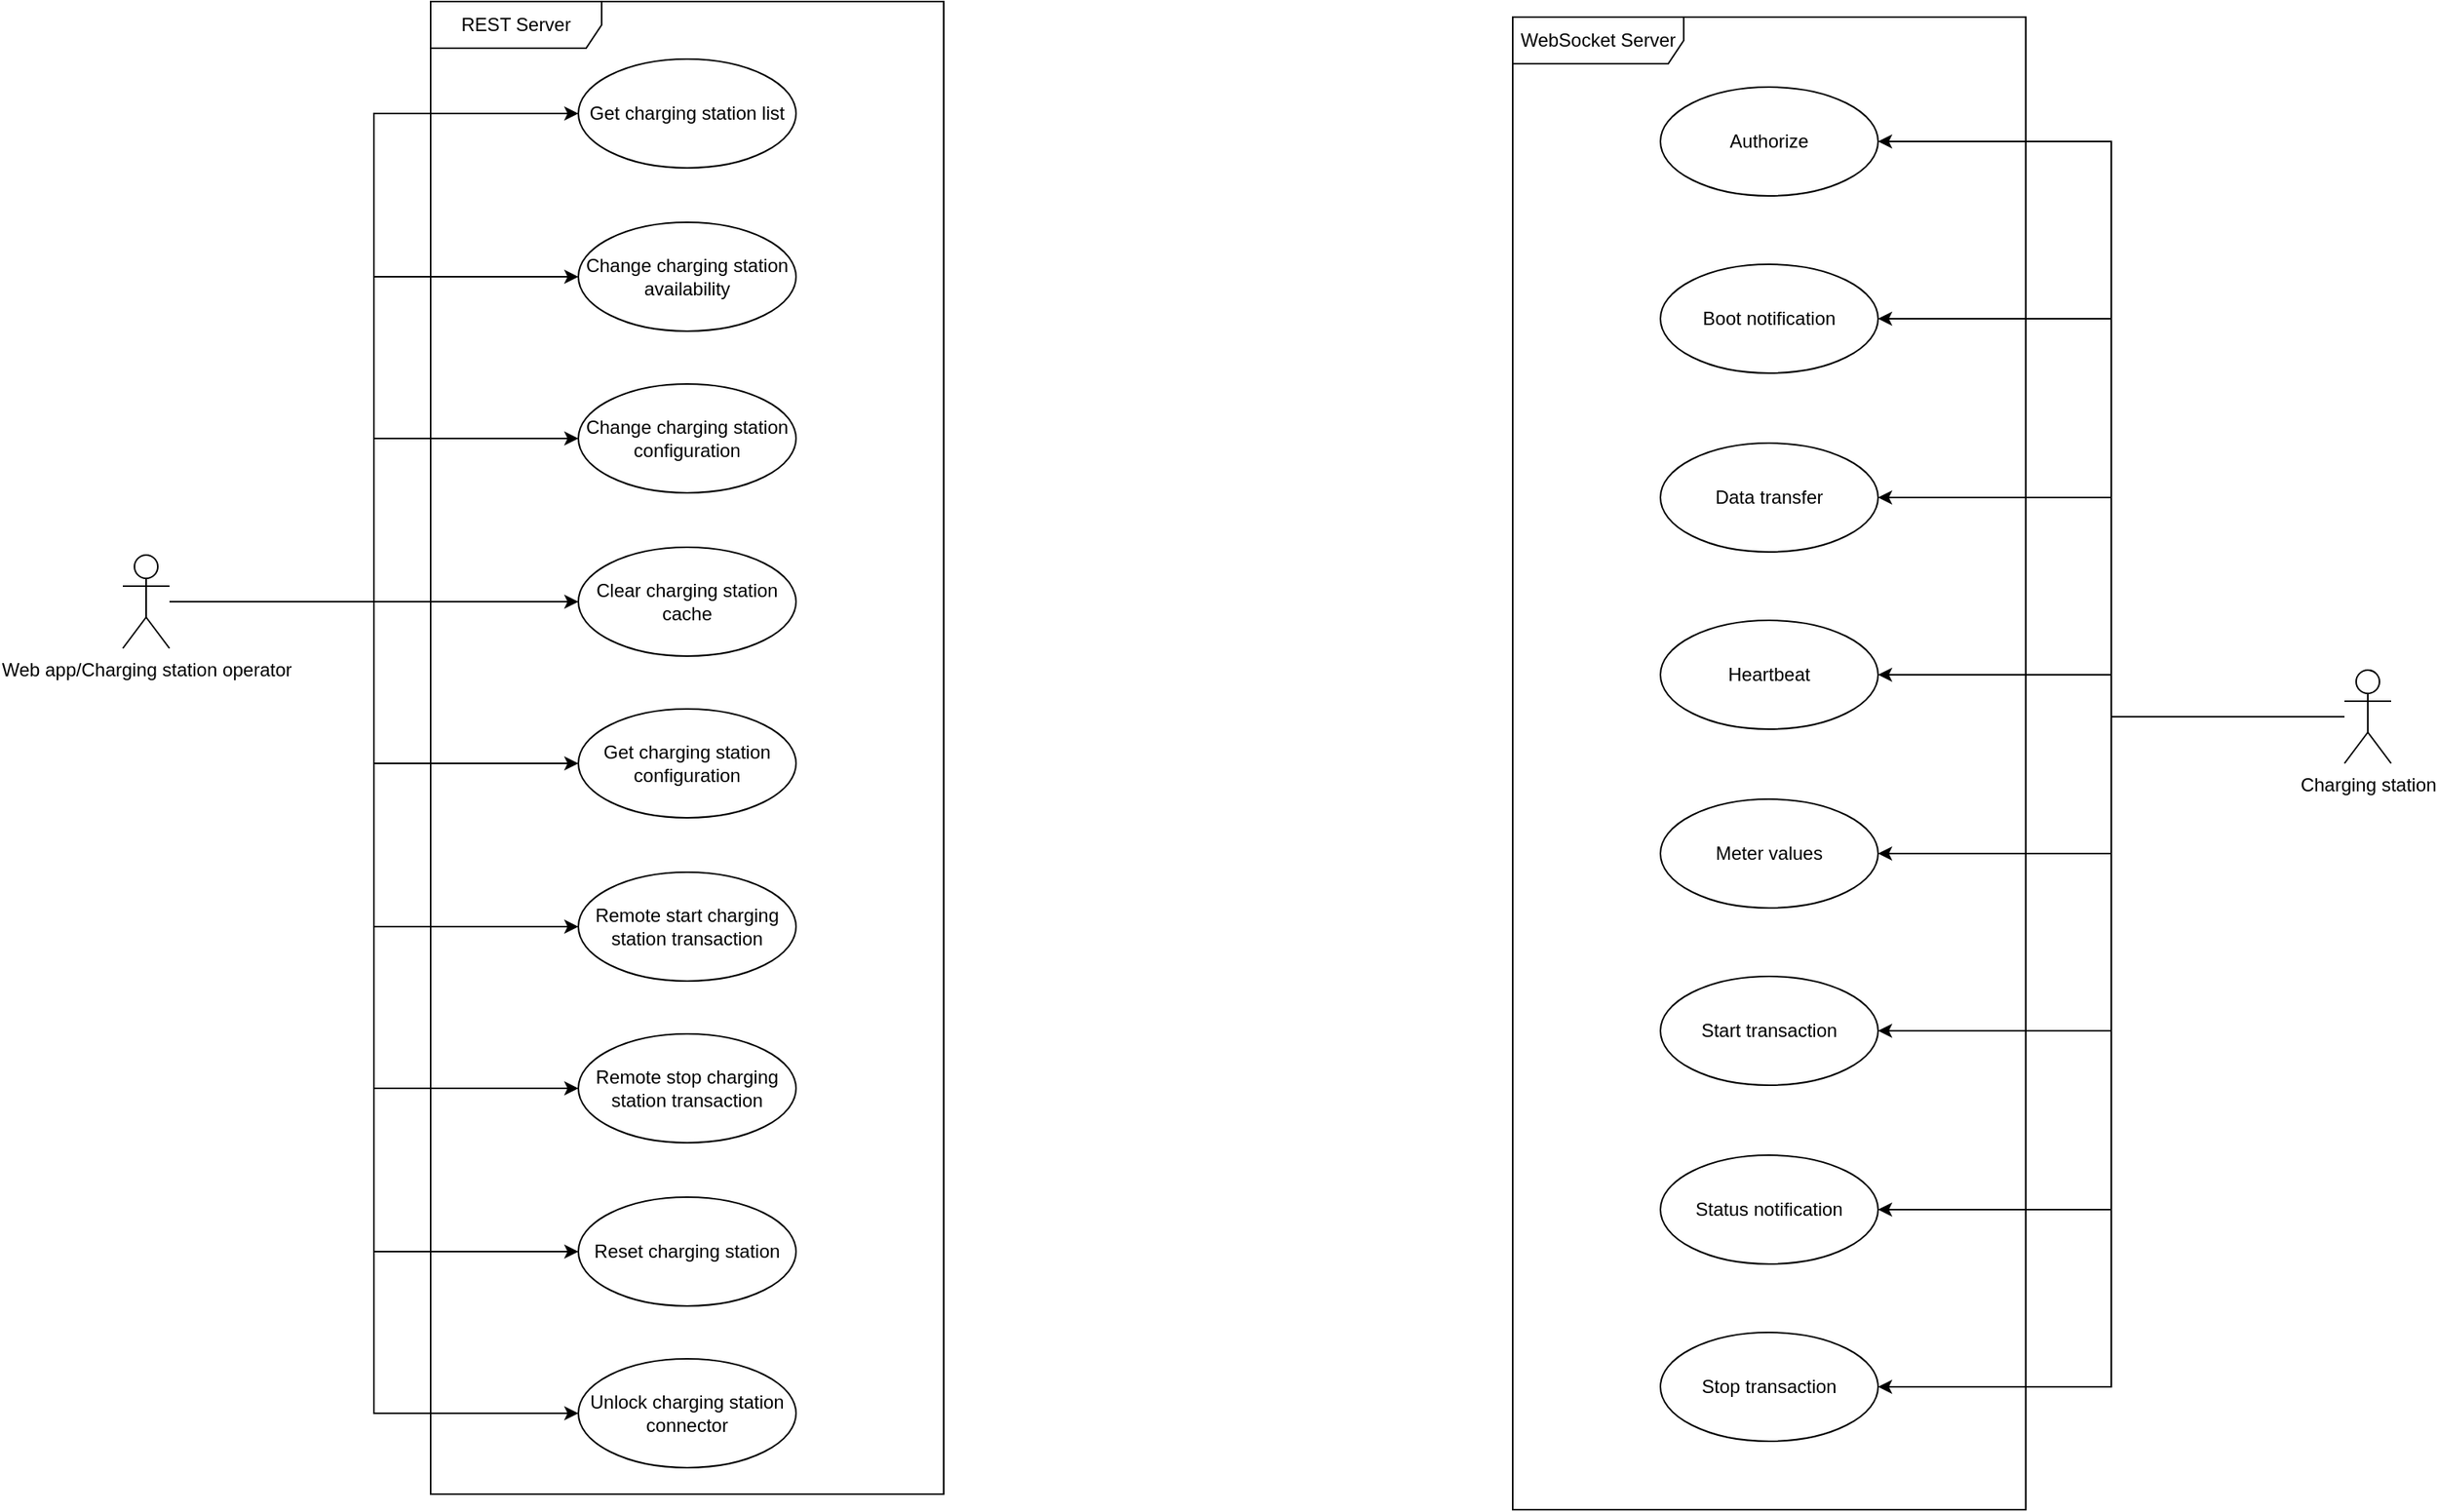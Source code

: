 <mxfile version="24.5.3" type="onedrive" pages="3">
  <diagram name="Use case" id="9X39JuoWdD7y_28th7T0">
    <mxGraphModel grid="1" page="1" gridSize="10" guides="1" tooltips="1" connect="1" arrows="1" fold="1" pageScale="1" pageWidth="850" pageHeight="1100" math="0" shadow="0">
      <root>
        <mxCell id="0" />
        <mxCell id="1" parent="0" />
        <mxCell id="gQEJMeyU68DTfeGUAN6o-1" style="edgeStyle=orthogonalEdgeStyle;rounded=0;orthogonalLoop=1;jettySize=auto;html=1;entryX=0;entryY=0.5;entryDx=0;entryDy=0;" edge="1" parent="1" source="gQEJMeyU68DTfeGUAN6o-10" target="gQEJMeyU68DTfeGUAN6o-11">
          <mxGeometry relative="1" as="geometry" />
        </mxCell>
        <mxCell id="gQEJMeyU68DTfeGUAN6o-2" style="edgeStyle=orthogonalEdgeStyle;rounded=0;orthogonalLoop=1;jettySize=auto;html=1;entryX=0;entryY=0.5;entryDx=0;entryDy=0;" edge="1" parent="1" source="gQEJMeyU68DTfeGUAN6o-10" target="gQEJMeyU68DTfeGUAN6o-12">
          <mxGeometry relative="1" as="geometry" />
        </mxCell>
        <mxCell id="gQEJMeyU68DTfeGUAN6o-3" style="edgeStyle=orthogonalEdgeStyle;rounded=0;orthogonalLoop=1;jettySize=auto;html=1;" edge="1" parent="1" source="gQEJMeyU68DTfeGUAN6o-10" target="gQEJMeyU68DTfeGUAN6o-13">
          <mxGeometry relative="1" as="geometry" />
        </mxCell>
        <mxCell id="gQEJMeyU68DTfeGUAN6o-4" style="edgeStyle=orthogonalEdgeStyle;rounded=0;orthogonalLoop=1;jettySize=auto;html=1;entryX=0;entryY=0.5;entryDx=0;entryDy=0;" edge="1" parent="1" source="gQEJMeyU68DTfeGUAN6o-10" target="gQEJMeyU68DTfeGUAN6o-19">
          <mxGeometry relative="1" as="geometry" />
        </mxCell>
        <mxCell id="gQEJMeyU68DTfeGUAN6o-5" style="edgeStyle=orthogonalEdgeStyle;rounded=0;orthogonalLoop=1;jettySize=auto;html=1;entryX=0;entryY=0.5;entryDx=0;entryDy=0;" edge="1" parent="1" source="gQEJMeyU68DTfeGUAN6o-10" target="gQEJMeyU68DTfeGUAN6o-14">
          <mxGeometry relative="1" as="geometry" />
        </mxCell>
        <mxCell id="gQEJMeyU68DTfeGUAN6o-6" style="edgeStyle=orthogonalEdgeStyle;rounded=0;orthogonalLoop=1;jettySize=auto;html=1;entryX=0;entryY=0.5;entryDx=0;entryDy=0;" edge="1" parent="1" source="gQEJMeyU68DTfeGUAN6o-10" target="gQEJMeyU68DTfeGUAN6o-15">
          <mxGeometry relative="1" as="geometry" />
        </mxCell>
        <mxCell id="gQEJMeyU68DTfeGUAN6o-7" style="edgeStyle=orthogonalEdgeStyle;rounded=0;orthogonalLoop=1;jettySize=auto;html=1;entryX=0;entryY=0.5;entryDx=0;entryDy=0;" edge="1" parent="1" source="gQEJMeyU68DTfeGUAN6o-10" target="gQEJMeyU68DTfeGUAN6o-16">
          <mxGeometry relative="1" as="geometry" />
        </mxCell>
        <mxCell id="gQEJMeyU68DTfeGUAN6o-8" style="edgeStyle=orthogonalEdgeStyle;rounded=0;orthogonalLoop=1;jettySize=auto;html=1;entryX=0;entryY=0.5;entryDx=0;entryDy=0;" edge="1" parent="1" source="gQEJMeyU68DTfeGUAN6o-10" target="gQEJMeyU68DTfeGUAN6o-17">
          <mxGeometry relative="1" as="geometry" />
        </mxCell>
        <mxCell id="gQEJMeyU68DTfeGUAN6o-9" style="edgeStyle=orthogonalEdgeStyle;rounded=0;orthogonalLoop=1;jettySize=auto;html=1;entryX=0;entryY=0.5;entryDx=0;entryDy=0;" edge="1" parent="1" source="gQEJMeyU68DTfeGUAN6o-10" target="gQEJMeyU68DTfeGUAN6o-18">
          <mxGeometry relative="1" as="geometry" />
        </mxCell>
        <mxCell id="gQEJMeyU68DTfeGUAN6o-10" value="Web app/Charging station operator" style="shape=umlActor;verticalLabelPosition=bottom;verticalAlign=top;html=1;" vertex="1" parent="1">
          <mxGeometry x="161" y="416" width="30" height="60" as="geometry" />
        </mxCell>
        <mxCell id="gQEJMeyU68DTfeGUAN6o-11" value="Get charging station list" style="ellipse;whiteSpace=wrap;html=1;" vertex="1" parent="1">
          <mxGeometry x="454" y="97" width="140" height="70" as="geometry" />
        </mxCell>
        <mxCell id="gQEJMeyU68DTfeGUAN6o-12" value="Change charging station availability" style="ellipse;whiteSpace=wrap;html=1;" vertex="1" parent="1">
          <mxGeometry x="454" y="202" width="140" height="70" as="geometry" />
        </mxCell>
        <mxCell id="gQEJMeyU68DTfeGUAN6o-13" value="Clear charging station cache" style="ellipse;whiteSpace=wrap;html=1;" vertex="1" parent="1">
          <mxGeometry x="454" y="411" width="140" height="70" as="geometry" />
        </mxCell>
        <mxCell id="gQEJMeyU68DTfeGUAN6o-14" value="Get charging station configuration" style="ellipse;whiteSpace=wrap;html=1;" vertex="1" parent="1">
          <mxGeometry x="454" y="515" width="140" height="70" as="geometry" />
        </mxCell>
        <mxCell id="gQEJMeyU68DTfeGUAN6o-15" value="Remote start charging station transaction" style="ellipse;whiteSpace=wrap;html=1;" vertex="1" parent="1">
          <mxGeometry x="454" y="620" width="140" height="70" as="geometry" />
        </mxCell>
        <mxCell id="gQEJMeyU68DTfeGUAN6o-16" value="Remote stop charging station transaction" style="ellipse;whiteSpace=wrap;html=1;" vertex="1" parent="1">
          <mxGeometry x="454" y="724" width="140" height="70" as="geometry" />
        </mxCell>
        <mxCell id="gQEJMeyU68DTfeGUAN6o-17" value="Reset charging station" style="ellipse;whiteSpace=wrap;html=1;" vertex="1" parent="1">
          <mxGeometry x="454" y="829" width="140" height="70" as="geometry" />
        </mxCell>
        <mxCell id="gQEJMeyU68DTfeGUAN6o-18" value="Unlock charging station connector" style="ellipse;whiteSpace=wrap;html=1;" vertex="1" parent="1">
          <mxGeometry x="454" y="933" width="140" height="70" as="geometry" />
        </mxCell>
        <mxCell id="gQEJMeyU68DTfeGUAN6o-19" value="Change charging station configuration" style="ellipse;whiteSpace=wrap;html=1;" vertex="1" parent="1">
          <mxGeometry x="454" y="306" width="140" height="70" as="geometry" />
        </mxCell>
        <mxCell id="gQEJMeyU68DTfeGUAN6o-20" value="REST Server" style="shape=umlFrame;whiteSpace=wrap;html=1;pointerEvents=0;width=110;height=30;" vertex="1" parent="1">
          <mxGeometry x="359" y="60" width="330" height="960" as="geometry" />
        </mxCell>
        <mxCell id="gQEJMeyU68DTfeGUAN6o-21" value="WebSocket Server" style="shape=umlFrame;whiteSpace=wrap;html=1;pointerEvents=0;width=110;height=30;" vertex="1" parent="1">
          <mxGeometry x="1055" y="70" width="330" height="960" as="geometry" />
        </mxCell>
        <mxCell id="gQEJMeyU68DTfeGUAN6o-22" value="Authorize" style="ellipse;whiteSpace=wrap;html=1;" vertex="1" parent="1">
          <mxGeometry x="1150" y="115" width="140" height="70" as="geometry" />
        </mxCell>
        <mxCell id="gQEJMeyU68DTfeGUAN6o-23" value="Boot notification" style="ellipse;whiteSpace=wrap;html=1;" vertex="1" parent="1">
          <mxGeometry x="1150" y="229" width="140" height="70" as="geometry" />
        </mxCell>
        <mxCell id="gQEJMeyU68DTfeGUAN6o-24" value="Data transfer" style="ellipse;whiteSpace=wrap;html=1;" vertex="1" parent="1">
          <mxGeometry x="1150" y="344" width="140" height="70" as="geometry" />
        </mxCell>
        <mxCell id="gQEJMeyU68DTfeGUAN6o-25" value="Meter values" style="ellipse;whiteSpace=wrap;html=1;" vertex="1" parent="1">
          <mxGeometry x="1150" y="573" width="140" height="70" as="geometry" />
        </mxCell>
        <mxCell id="gQEJMeyU68DTfeGUAN6o-26" value="Start transaction" style="ellipse;whiteSpace=wrap;html=1;" vertex="1" parent="1">
          <mxGeometry x="1150" y="687" width="140" height="70" as="geometry" />
        </mxCell>
        <mxCell id="gQEJMeyU68DTfeGUAN6o-27" value="Status notification" style="ellipse;whiteSpace=wrap;html=1;" vertex="1" parent="1">
          <mxGeometry x="1150" y="802" width="140" height="70" as="geometry" />
        </mxCell>
        <mxCell id="gQEJMeyU68DTfeGUAN6o-28" value="Stop transaction" style="ellipse;whiteSpace=wrap;html=1;" vertex="1" parent="1">
          <mxGeometry x="1150" y="916" width="140" height="70" as="geometry" />
        </mxCell>
        <mxCell id="gQEJMeyU68DTfeGUAN6o-29" value="Heartbeat" style="ellipse;whiteSpace=wrap;html=1;" vertex="1" parent="1">
          <mxGeometry x="1150" y="458" width="140" height="70" as="geometry" />
        </mxCell>
        <mxCell id="gQEJMeyU68DTfeGUAN6o-30" style="edgeStyle=orthogonalEdgeStyle;rounded=0;orthogonalLoop=1;jettySize=auto;html=1;entryX=1;entryY=0.5;entryDx=0;entryDy=0;" edge="1" parent="1" source="gQEJMeyU68DTfeGUAN6o-38" target="gQEJMeyU68DTfeGUAN6o-22">
          <mxGeometry relative="1" as="geometry" />
        </mxCell>
        <mxCell id="gQEJMeyU68DTfeGUAN6o-31" style="edgeStyle=orthogonalEdgeStyle;rounded=0;orthogonalLoop=1;jettySize=auto;html=1;entryX=1;entryY=0.5;entryDx=0;entryDy=0;" edge="1" parent="1" source="gQEJMeyU68DTfeGUAN6o-38" target="gQEJMeyU68DTfeGUAN6o-23">
          <mxGeometry relative="1" as="geometry" />
        </mxCell>
        <mxCell id="gQEJMeyU68DTfeGUAN6o-32" style="edgeStyle=orthogonalEdgeStyle;rounded=0;orthogonalLoop=1;jettySize=auto;html=1;entryX=1;entryY=0.5;entryDx=0;entryDy=0;" edge="1" parent="1" source="gQEJMeyU68DTfeGUAN6o-38" target="gQEJMeyU68DTfeGUAN6o-24">
          <mxGeometry relative="1" as="geometry" />
        </mxCell>
        <mxCell id="gQEJMeyU68DTfeGUAN6o-33" style="edgeStyle=orthogonalEdgeStyle;rounded=0;orthogonalLoop=1;jettySize=auto;html=1;" edge="1" parent="1" source="gQEJMeyU68DTfeGUAN6o-38" target="gQEJMeyU68DTfeGUAN6o-29">
          <mxGeometry relative="1" as="geometry" />
        </mxCell>
        <mxCell id="gQEJMeyU68DTfeGUAN6o-34" style="edgeStyle=orthogonalEdgeStyle;rounded=0;orthogonalLoop=1;jettySize=auto;html=1;entryX=1;entryY=0.5;entryDx=0;entryDy=0;" edge="1" parent="1" source="gQEJMeyU68DTfeGUAN6o-38" target="gQEJMeyU68DTfeGUAN6o-25">
          <mxGeometry relative="1" as="geometry" />
        </mxCell>
        <mxCell id="gQEJMeyU68DTfeGUAN6o-35" style="edgeStyle=orthogonalEdgeStyle;rounded=0;orthogonalLoop=1;jettySize=auto;html=1;entryX=1;entryY=0.5;entryDx=0;entryDy=0;" edge="1" parent="1" source="gQEJMeyU68DTfeGUAN6o-38" target="gQEJMeyU68DTfeGUAN6o-26">
          <mxGeometry relative="1" as="geometry" />
        </mxCell>
        <mxCell id="gQEJMeyU68DTfeGUAN6o-36" style="edgeStyle=orthogonalEdgeStyle;rounded=0;orthogonalLoop=1;jettySize=auto;html=1;entryX=1;entryY=0.5;entryDx=0;entryDy=0;" edge="1" parent="1" source="gQEJMeyU68DTfeGUAN6o-38" target="gQEJMeyU68DTfeGUAN6o-27">
          <mxGeometry relative="1" as="geometry" />
        </mxCell>
        <mxCell id="gQEJMeyU68DTfeGUAN6o-37" style="edgeStyle=orthogonalEdgeStyle;rounded=0;orthogonalLoop=1;jettySize=auto;html=1;entryX=1;entryY=0.5;entryDx=0;entryDy=0;" edge="1" parent="1" source="gQEJMeyU68DTfeGUAN6o-38" target="gQEJMeyU68DTfeGUAN6o-28">
          <mxGeometry relative="1" as="geometry" />
        </mxCell>
        <mxCell id="gQEJMeyU68DTfeGUAN6o-38" value="Charging station" style="shape=umlActor;verticalLabelPosition=bottom;verticalAlign=top;html=1;outlineConnect=0;" vertex="1" parent="1">
          <mxGeometry x="1590" y="490" width="30" height="60" as="geometry" />
        </mxCell>
      </root>
    </mxGraphModel>
  </diagram>
  <diagram id="9NBfuI55XNkviDsLez8H" name="ERD">
    <mxGraphModel grid="1" page="1" gridSize="10" guides="1" tooltips="1" connect="1" arrows="1" fold="1" pageScale="1" pageWidth="850" pageHeight="1100" math="0" shadow="0">
      <root>
        <mxCell id="0" />
        <mxCell id="1" parent="0" />
        <mxCell id="lpDAZcxx1LhzXRkf9i8Y-1" value="user" style="shape=table;startSize=30;container=1;collapsible=1;childLayout=tableLayout;fixedRows=1;rowLines=0;fontStyle=1;align=center;resizeLast=1;html=1;" vertex="1" parent="1">
          <mxGeometry x="2270" y="170" width="180" height="270" as="geometry" />
        </mxCell>
        <mxCell id="lpDAZcxx1LhzXRkf9i8Y-2" value="" style="shape=tableRow;horizontal=0;startSize=0;swimlaneHead=0;swimlaneBody=0;fillColor=none;collapsible=0;dropTarget=0;points=[[0,0.5],[1,0.5]];portConstraint=eastwest;top=0;left=0;right=0;bottom=1;" vertex="1" parent="lpDAZcxx1LhzXRkf9i8Y-1">
          <mxGeometry y="30" width="180" height="30" as="geometry" />
        </mxCell>
        <mxCell id="lpDAZcxx1LhzXRkf9i8Y-3" value="PK" style="shape=partialRectangle;connectable=0;fillColor=none;top=0;left=0;bottom=0;right=0;fontStyle=1;overflow=hidden;whiteSpace=wrap;html=1;" vertex="1" parent="lpDAZcxx1LhzXRkf9i8Y-2">
          <mxGeometry width="30" height="30" as="geometry">
            <mxRectangle width="30" height="30" as="alternateBounds" />
          </mxGeometry>
        </mxCell>
        <mxCell id="lpDAZcxx1LhzXRkf9i8Y-4" value="id" style="shape=partialRectangle;connectable=0;fillColor=none;top=0;left=0;bottom=0;right=0;align=left;spacingLeft=6;fontStyle=5;overflow=hidden;whiteSpace=wrap;html=1;" vertex="1" parent="lpDAZcxx1LhzXRkf9i8Y-2">
          <mxGeometry x="30" width="150" height="30" as="geometry">
            <mxRectangle width="150" height="30" as="alternateBounds" />
          </mxGeometry>
        </mxCell>
        <mxCell id="lpDAZcxx1LhzXRkf9i8Y-5" value="" style="shape=tableRow;horizontal=0;startSize=0;swimlaneHead=0;swimlaneBody=0;fillColor=none;collapsible=0;dropTarget=0;points=[[0,0.5],[1,0.5]];portConstraint=eastwest;top=0;left=0;right=0;bottom=0;" vertex="1" parent="lpDAZcxx1LhzXRkf9i8Y-1">
          <mxGeometry y="60" width="180" height="30" as="geometry" />
        </mxCell>
        <mxCell id="lpDAZcxx1LhzXRkf9i8Y-6" value="FK" style="shape=partialRectangle;connectable=0;fillColor=none;top=0;left=0;bottom=0;right=0;editable=1;overflow=hidden;whiteSpace=wrap;html=1;" vertex="1" parent="lpDAZcxx1LhzXRkf9i8Y-5">
          <mxGeometry width="30" height="30" as="geometry">
            <mxRectangle width="30" height="30" as="alternateBounds" />
          </mxGeometry>
        </mxCell>
        <mxCell id="lpDAZcxx1LhzXRkf9i8Y-7" value="ocpp_tag_id" style="shape=partialRectangle;connectable=0;fillColor=none;top=0;left=0;bottom=0;right=0;align=left;spacingLeft=6;overflow=hidden;whiteSpace=wrap;html=1;" vertex="1" parent="lpDAZcxx1LhzXRkf9i8Y-5">
          <mxGeometry x="30" width="150" height="30" as="geometry">
            <mxRectangle width="150" height="30" as="alternateBounds" />
          </mxGeometry>
        </mxCell>
        <mxCell id="lpDAZcxx1LhzXRkf9i8Y-8" value="" style="shape=tableRow;horizontal=0;startSize=0;swimlaneHead=0;swimlaneBody=0;fillColor=none;collapsible=0;dropTarget=0;points=[[0,0.5],[1,0.5]];portConstraint=eastwest;top=0;left=0;right=0;bottom=0;" vertex="1" parent="lpDAZcxx1LhzXRkf9i8Y-1">
          <mxGeometry y="90" width="180" height="30" as="geometry" />
        </mxCell>
        <mxCell id="lpDAZcxx1LhzXRkf9i8Y-9" value="FK" style="shape=partialRectangle;connectable=0;fillColor=none;top=0;left=0;bottom=0;right=0;editable=1;overflow=hidden;whiteSpace=wrap;html=1;" vertex="1" parent="lpDAZcxx1LhzXRkf9i8Y-8">
          <mxGeometry width="30" height="30" as="geometry">
            <mxRectangle width="30" height="30" as="alternateBounds" />
          </mxGeometry>
        </mxCell>
        <mxCell id="lpDAZcxx1LhzXRkf9i8Y-10" value="address_id" style="shape=partialRectangle;connectable=0;fillColor=none;top=0;left=0;bottom=0;right=0;align=left;spacingLeft=6;overflow=hidden;whiteSpace=wrap;html=1;" vertex="1" parent="lpDAZcxx1LhzXRkf9i8Y-8">
          <mxGeometry x="30" width="150" height="30" as="geometry">
            <mxRectangle width="150" height="30" as="alternateBounds" />
          </mxGeometry>
        </mxCell>
        <mxCell id="lpDAZcxx1LhzXRkf9i8Y-11" value="" style="shape=tableRow;horizontal=0;startSize=0;swimlaneHead=0;swimlaneBody=0;fillColor=none;collapsible=0;dropTarget=0;points=[[0,0.5],[1,0.5]];portConstraint=eastwest;top=0;left=0;right=0;bottom=0;" vertex="1" parent="lpDAZcxx1LhzXRkf9i8Y-1">
          <mxGeometry y="120" width="180" height="30" as="geometry" />
        </mxCell>
        <mxCell id="lpDAZcxx1LhzXRkf9i8Y-12" value="" style="shape=partialRectangle;connectable=0;fillColor=none;top=0;left=0;bottom=0;right=0;editable=1;overflow=hidden;whiteSpace=wrap;html=1;" vertex="1" parent="lpDAZcxx1LhzXRkf9i8Y-11">
          <mxGeometry width="30" height="30" as="geometry">
            <mxRectangle width="30" height="30" as="alternateBounds" />
          </mxGeometry>
        </mxCell>
        <mxCell id="lpDAZcxx1LhzXRkf9i8Y-13" value="first_name" style="shape=partialRectangle;connectable=0;fillColor=none;top=0;left=0;bottom=0;right=0;align=left;spacingLeft=6;overflow=hidden;whiteSpace=wrap;html=1;" vertex="1" parent="lpDAZcxx1LhzXRkf9i8Y-11">
          <mxGeometry x="30" width="150" height="30" as="geometry">
            <mxRectangle width="150" height="30" as="alternateBounds" />
          </mxGeometry>
        </mxCell>
        <mxCell id="lpDAZcxx1LhzXRkf9i8Y-14" value="" style="shape=tableRow;horizontal=0;startSize=0;swimlaneHead=0;swimlaneBody=0;fillColor=none;collapsible=0;dropTarget=0;points=[[0,0.5],[1,0.5]];portConstraint=eastwest;top=0;left=0;right=0;bottom=0;" vertex="1" parent="lpDAZcxx1LhzXRkf9i8Y-1">
          <mxGeometry y="150" width="180" height="30" as="geometry" />
        </mxCell>
        <mxCell id="lpDAZcxx1LhzXRkf9i8Y-15" value="" style="shape=partialRectangle;connectable=0;fillColor=none;top=0;left=0;bottom=0;right=0;editable=1;overflow=hidden;whiteSpace=wrap;html=1;" vertex="1" parent="lpDAZcxx1LhzXRkf9i8Y-14">
          <mxGeometry width="30" height="30" as="geometry">
            <mxRectangle width="30" height="30" as="alternateBounds" />
          </mxGeometry>
        </mxCell>
        <mxCell id="lpDAZcxx1LhzXRkf9i8Y-16" value="last_name" style="shape=partialRectangle;connectable=0;fillColor=none;top=0;left=0;bottom=0;right=0;align=left;spacingLeft=6;overflow=hidden;whiteSpace=wrap;html=1;" vertex="1" parent="lpDAZcxx1LhzXRkf9i8Y-14">
          <mxGeometry x="30" width="150" height="30" as="geometry">
            <mxRectangle width="150" height="30" as="alternateBounds" />
          </mxGeometry>
        </mxCell>
        <mxCell id="lpDAZcxx1LhzXRkf9i8Y-17" value="" style="shape=tableRow;horizontal=0;startSize=0;swimlaneHead=0;swimlaneBody=0;fillColor=none;collapsible=0;dropTarget=0;points=[[0,0.5],[1,0.5]];portConstraint=eastwest;top=0;left=0;right=0;bottom=0;" vertex="1" parent="lpDAZcxx1LhzXRkf9i8Y-1">
          <mxGeometry y="180" width="180" height="30" as="geometry" />
        </mxCell>
        <mxCell id="lpDAZcxx1LhzXRkf9i8Y-18" value="" style="shape=partialRectangle;connectable=0;fillColor=none;top=0;left=0;bottom=0;right=0;editable=1;overflow=hidden;whiteSpace=wrap;html=1;" vertex="1" parent="lpDAZcxx1LhzXRkf9i8Y-17">
          <mxGeometry width="30" height="30" as="geometry">
            <mxRectangle width="30" height="30" as="alternateBounds" />
          </mxGeometry>
        </mxCell>
        <mxCell id="lpDAZcxx1LhzXRkf9i8Y-19" value="email" style="shape=partialRectangle;connectable=0;fillColor=none;top=0;left=0;bottom=0;right=0;align=left;spacingLeft=6;overflow=hidden;whiteSpace=wrap;html=1;" vertex="1" parent="lpDAZcxx1LhzXRkf9i8Y-17">
          <mxGeometry x="30" width="150" height="30" as="geometry">
            <mxRectangle width="150" height="30" as="alternateBounds" />
          </mxGeometry>
        </mxCell>
        <mxCell id="lpDAZcxx1LhzXRkf9i8Y-20" value="" style="shape=tableRow;horizontal=0;startSize=0;swimlaneHead=0;swimlaneBody=0;fillColor=none;collapsible=0;dropTarget=0;points=[[0,0.5],[1,0.5]];portConstraint=eastwest;top=0;left=0;right=0;bottom=0;" vertex="1" parent="lpDAZcxx1LhzXRkf9i8Y-1">
          <mxGeometry y="210" width="180" height="30" as="geometry" />
        </mxCell>
        <mxCell id="lpDAZcxx1LhzXRkf9i8Y-21" value="" style="shape=partialRectangle;connectable=0;fillColor=none;top=0;left=0;bottom=0;right=0;editable=1;overflow=hidden;whiteSpace=wrap;html=1;" vertex="1" parent="lpDAZcxx1LhzXRkf9i8Y-20">
          <mxGeometry width="30" height="30" as="geometry">
            <mxRectangle width="30" height="30" as="alternateBounds" />
          </mxGeometry>
        </mxCell>
        <mxCell id="lpDAZcxx1LhzXRkf9i8Y-22" value="password" style="shape=partialRectangle;connectable=0;fillColor=none;top=0;left=0;bottom=0;right=0;align=left;spacingLeft=6;overflow=hidden;whiteSpace=wrap;html=1;" vertex="1" parent="lpDAZcxx1LhzXRkf9i8Y-20">
          <mxGeometry x="30" width="150" height="30" as="geometry">
            <mxRectangle width="150" height="30" as="alternateBounds" />
          </mxGeometry>
        </mxCell>
        <mxCell id="lpDAZcxx1LhzXRkf9i8Y-23" value="" style="shape=tableRow;horizontal=0;startSize=0;swimlaneHead=0;swimlaneBody=0;fillColor=none;collapsible=0;dropTarget=0;points=[[0,0.5],[1,0.5]];portConstraint=eastwest;top=0;left=0;right=0;bottom=0;" vertex="1" parent="lpDAZcxx1LhzXRkf9i8Y-1">
          <mxGeometry y="240" width="180" height="30" as="geometry" />
        </mxCell>
        <mxCell id="lpDAZcxx1LhzXRkf9i8Y-24" value="" style="shape=partialRectangle;connectable=0;fillColor=none;top=0;left=0;bottom=0;right=0;editable=1;overflow=hidden;whiteSpace=wrap;html=1;" vertex="1" parent="lpDAZcxx1LhzXRkf9i8Y-23">
          <mxGeometry width="30" height="30" as="geometry">
            <mxRectangle width="30" height="30" as="alternateBounds" />
          </mxGeometry>
        </mxCell>
        <mxCell id="lpDAZcxx1LhzXRkf9i8Y-25" value="phone" style="shape=partialRectangle;connectable=0;fillColor=none;top=0;left=0;bottom=0;right=0;align=left;spacingLeft=6;overflow=hidden;whiteSpace=wrap;html=1;" vertex="1" parent="lpDAZcxx1LhzXRkf9i8Y-23">
          <mxGeometry x="30" width="150" height="30" as="geometry">
            <mxRectangle width="150" height="30" as="alternateBounds" />
          </mxGeometry>
        </mxCell>
        <mxCell id="lpDAZcxx1LhzXRkf9i8Y-26" value="ocpp_tag" style="shape=table;startSize=30;container=1;collapsible=1;childLayout=tableLayout;fixedRows=1;rowLines=0;fontStyle=1;align=center;resizeLast=1;html=1;" vertex="1" parent="1">
          <mxGeometry x="2620" y="485" width="180" height="150" as="geometry" />
        </mxCell>
        <mxCell id="lpDAZcxx1LhzXRkf9i8Y-27" value="" style="shape=tableRow;horizontal=0;startSize=0;swimlaneHead=0;swimlaneBody=0;fillColor=none;collapsible=0;dropTarget=0;points=[[0,0.5],[1,0.5]];portConstraint=eastwest;top=0;left=0;right=0;bottom=1;" vertex="1" parent="lpDAZcxx1LhzXRkf9i8Y-26">
          <mxGeometry y="30" width="180" height="30" as="geometry" />
        </mxCell>
        <mxCell id="lpDAZcxx1LhzXRkf9i8Y-28" value="PK" style="shape=partialRectangle;connectable=0;fillColor=none;top=0;left=0;bottom=0;right=0;fontStyle=1;overflow=hidden;whiteSpace=wrap;html=1;" vertex="1" parent="lpDAZcxx1LhzXRkf9i8Y-27">
          <mxGeometry width="30" height="30" as="geometry">
            <mxRectangle width="30" height="30" as="alternateBounds" />
          </mxGeometry>
        </mxCell>
        <mxCell id="lpDAZcxx1LhzXRkf9i8Y-29" value="id" style="shape=partialRectangle;connectable=0;fillColor=none;top=0;left=0;bottom=0;right=0;align=left;spacingLeft=6;fontStyle=5;overflow=hidden;whiteSpace=wrap;html=1;" vertex="1" parent="lpDAZcxx1LhzXRkf9i8Y-27">
          <mxGeometry x="30" width="150" height="30" as="geometry">
            <mxRectangle width="150" height="30" as="alternateBounds" />
          </mxGeometry>
        </mxCell>
        <mxCell id="lpDAZcxx1LhzXRkf9i8Y-30" value="" style="shape=tableRow;horizontal=0;startSize=0;swimlaneHead=0;swimlaneBody=0;fillColor=none;collapsible=0;dropTarget=0;points=[[0,0.5],[1,0.5]];portConstraint=eastwest;top=0;left=0;right=0;bottom=0;" vertex="1" parent="lpDAZcxx1LhzXRkf9i8Y-26">
          <mxGeometry y="60" width="180" height="30" as="geometry" />
        </mxCell>
        <mxCell id="lpDAZcxx1LhzXRkf9i8Y-31" value="" style="shape=partialRectangle;connectable=0;fillColor=none;top=0;left=0;bottom=0;right=0;editable=1;overflow=hidden;whiteSpace=wrap;html=1;" vertex="1" parent="lpDAZcxx1LhzXRkf9i8Y-30">
          <mxGeometry width="30" height="30" as="geometry">
            <mxRectangle width="30" height="30" as="alternateBounds" />
          </mxGeometry>
        </mxCell>
        <mxCell id="lpDAZcxx1LhzXRkf9i8Y-32" value="id_tag" style="shape=partialRectangle;connectable=0;fillColor=none;top=0;left=0;bottom=0;right=0;align=left;spacingLeft=6;overflow=hidden;whiteSpace=wrap;html=1;" vertex="1" parent="lpDAZcxx1LhzXRkf9i8Y-30">
          <mxGeometry x="30" width="150" height="30" as="geometry">
            <mxRectangle width="150" height="30" as="alternateBounds" />
          </mxGeometry>
        </mxCell>
        <mxCell id="lpDAZcxx1LhzXRkf9i8Y-33" value="" style="shape=tableRow;horizontal=0;startSize=0;swimlaneHead=0;swimlaneBody=0;fillColor=none;collapsible=0;dropTarget=0;points=[[0,0.5],[1,0.5]];portConstraint=eastwest;top=0;left=0;right=0;bottom=0;" vertex="1" parent="lpDAZcxx1LhzXRkf9i8Y-26">
          <mxGeometry y="90" width="180" height="30" as="geometry" />
        </mxCell>
        <mxCell id="lpDAZcxx1LhzXRkf9i8Y-34" value="" style="shape=partialRectangle;connectable=0;fillColor=none;top=0;left=0;bottom=0;right=0;editable=1;overflow=hidden;whiteSpace=wrap;html=1;" vertex="1" parent="lpDAZcxx1LhzXRkf9i8Y-33">
          <mxGeometry width="30" height="30" as="geometry">
            <mxRectangle width="30" height="30" as="alternateBounds" />
          </mxGeometry>
        </mxCell>
        <mxCell id="lpDAZcxx1LhzXRkf9i8Y-35" value="parent_id_tag" style="shape=partialRectangle;connectable=0;fillColor=none;top=0;left=0;bottom=0;right=0;align=left;spacingLeft=6;overflow=hidden;whiteSpace=wrap;html=1;" vertex="1" parent="lpDAZcxx1LhzXRkf9i8Y-33">
          <mxGeometry x="30" width="150" height="30" as="geometry">
            <mxRectangle width="150" height="30" as="alternateBounds" />
          </mxGeometry>
        </mxCell>
        <mxCell id="lpDAZcxx1LhzXRkf9i8Y-36" value="" style="shape=tableRow;horizontal=0;startSize=0;swimlaneHead=0;swimlaneBody=0;fillColor=none;collapsible=0;dropTarget=0;points=[[0,0.5],[1,0.5]];portConstraint=eastwest;top=0;left=0;right=0;bottom=0;" vertex="1" parent="lpDAZcxx1LhzXRkf9i8Y-26">
          <mxGeometry y="120" width="180" height="30" as="geometry" />
        </mxCell>
        <mxCell id="lpDAZcxx1LhzXRkf9i8Y-37" value="" style="shape=partialRectangle;connectable=0;fillColor=none;top=0;left=0;bottom=0;right=0;editable=1;overflow=hidden;whiteSpace=wrap;html=1;" vertex="1" parent="lpDAZcxx1LhzXRkf9i8Y-36">
          <mxGeometry width="30" height="30" as="geometry">
            <mxRectangle width="30" height="30" as="alternateBounds" />
          </mxGeometry>
        </mxCell>
        <mxCell id="lpDAZcxx1LhzXRkf9i8Y-38" value="expired_date" style="shape=partialRectangle;connectable=0;fillColor=none;top=0;left=0;bottom=0;right=0;align=left;spacingLeft=6;overflow=hidden;whiteSpace=wrap;html=1;" vertex="1" parent="lpDAZcxx1LhzXRkf9i8Y-36">
          <mxGeometry x="30" width="150" height="30" as="geometry">
            <mxRectangle width="150" height="30" as="alternateBounds" />
          </mxGeometry>
        </mxCell>
        <mxCell id="lpDAZcxx1LhzXRkf9i8Y-39" value="" style="edgeStyle=entityRelationEdgeStyle;fontSize=12;html=1;endArrow=ERzeroToMany;startArrow=ERzeroToOne;rounded=0;exitX=1;exitY=0.5;exitDx=0;exitDy=0;entryX=1;entryY=0.5;entryDx=0;entryDy=0;" edge="1" parent="lpDAZcxx1LhzXRkf9i8Y-26" source="lpDAZcxx1LhzXRkf9i8Y-27" target="lpDAZcxx1LhzXRkf9i8Y-33">
          <mxGeometry width="100" height="100" relative="1" as="geometry">
            <mxPoint x="270" y="70" as="sourcePoint" />
            <mxPoint x="370" y="-30" as="targetPoint" />
          </mxGeometry>
        </mxCell>
        <mxCell id="lpDAZcxx1LhzXRkf9i8Y-40" value="chargebox" style="shape=table;startSize=30;container=1;collapsible=1;childLayout=tableLayout;fixedRows=1;rowLines=0;fontStyle=1;align=center;resizeLast=1;html=1;" vertex="1" parent="1">
          <mxGeometry x="2930" y="690" width="200" height="570" as="geometry" />
        </mxCell>
        <mxCell id="lpDAZcxx1LhzXRkf9i8Y-41" value="" style="shape=tableRow;horizontal=0;startSize=0;swimlaneHead=0;swimlaneBody=0;fillColor=none;collapsible=0;dropTarget=0;points=[[0,0.5],[1,0.5]];portConstraint=eastwest;top=0;left=0;right=0;bottom=1;" vertex="1" parent="lpDAZcxx1LhzXRkf9i8Y-40">
          <mxGeometry y="30" width="200" height="30" as="geometry" />
        </mxCell>
        <mxCell id="lpDAZcxx1LhzXRkf9i8Y-42" value="PK" style="shape=partialRectangle;connectable=0;fillColor=none;top=0;left=0;bottom=0;right=0;fontStyle=1;overflow=hidden;whiteSpace=wrap;html=1;" vertex="1" parent="lpDAZcxx1LhzXRkf9i8Y-41">
          <mxGeometry width="30" height="30" as="geometry">
            <mxRectangle width="30" height="30" as="alternateBounds" />
          </mxGeometry>
        </mxCell>
        <mxCell id="lpDAZcxx1LhzXRkf9i8Y-43" value="id" style="shape=partialRectangle;connectable=0;fillColor=none;top=0;left=0;bottom=0;right=0;align=left;spacingLeft=6;fontStyle=5;overflow=hidden;whiteSpace=wrap;html=1;" vertex="1" parent="lpDAZcxx1LhzXRkf9i8Y-41">
          <mxGeometry x="30" width="170" height="30" as="geometry">
            <mxRectangle width="170" height="30" as="alternateBounds" />
          </mxGeometry>
        </mxCell>
        <mxCell id="lpDAZcxx1LhzXRkf9i8Y-44" value="" style="shape=tableRow;horizontal=0;startSize=0;swimlaneHead=0;swimlaneBody=0;fillColor=none;collapsible=0;dropTarget=0;points=[[0,0.5],[1,0.5]];portConstraint=eastwest;top=0;left=0;right=0;bottom=0;" vertex="1" parent="lpDAZcxx1LhzXRkf9i8Y-40">
          <mxGeometry y="60" width="200" height="30" as="geometry" />
        </mxCell>
        <mxCell id="lpDAZcxx1LhzXRkf9i8Y-45" value="" style="shape=partialRectangle;connectable=0;fillColor=none;top=0;left=0;bottom=0;right=0;editable=1;overflow=hidden;whiteSpace=wrap;html=1;" vertex="1" parent="lpDAZcxx1LhzXRkf9i8Y-44">
          <mxGeometry width="30" height="30" as="geometry">
            <mxRectangle width="30" height="30" as="alternateBounds" />
          </mxGeometry>
        </mxCell>
        <mxCell id="lpDAZcxx1LhzXRkf9i8Y-46" value="identifier" style="shape=partialRectangle;connectable=0;fillColor=none;top=0;left=0;bottom=0;right=0;align=left;spacingLeft=6;overflow=hidden;whiteSpace=wrap;html=1;" vertex="1" parent="lpDAZcxx1LhzXRkf9i8Y-44">
          <mxGeometry x="30" width="170" height="30" as="geometry">
            <mxRectangle width="170" height="30" as="alternateBounds" />
          </mxGeometry>
        </mxCell>
        <mxCell id="lpDAZcxx1LhzXRkf9i8Y-47" value="" style="shape=tableRow;horizontal=0;startSize=0;swimlaneHead=0;swimlaneBody=0;fillColor=none;collapsible=0;dropTarget=0;points=[[0,0.5],[1,0.5]];portConstraint=eastwest;top=0;left=0;right=0;bottom=0;" vertex="1" parent="lpDAZcxx1LhzXRkf9i8Y-40">
          <mxGeometry y="90" width="200" height="30" as="geometry" />
        </mxCell>
        <mxCell id="lpDAZcxx1LhzXRkf9i8Y-48" value="" style="shape=partialRectangle;connectable=0;fillColor=none;top=0;left=0;bottom=0;right=0;editable=1;overflow=hidden;whiteSpace=wrap;html=1;" vertex="1" parent="lpDAZcxx1LhzXRkf9i8Y-47">
          <mxGeometry width="30" height="30" as="geometry">
            <mxRectangle width="30" height="30" as="alternateBounds" />
          </mxGeometry>
        </mxCell>
        <mxCell id="lpDAZcxx1LhzXRkf9i8Y-49" value="ocpp_protocol" style="shape=partialRectangle;connectable=0;fillColor=none;top=0;left=0;bottom=0;right=0;align=left;spacingLeft=6;overflow=hidden;whiteSpace=wrap;html=1;" vertex="1" parent="lpDAZcxx1LhzXRkf9i8Y-47">
          <mxGeometry x="30" width="170" height="30" as="geometry">
            <mxRectangle width="170" height="30" as="alternateBounds" />
          </mxGeometry>
        </mxCell>
        <mxCell id="lpDAZcxx1LhzXRkf9i8Y-50" value="" style="shape=tableRow;horizontal=0;startSize=0;swimlaneHead=0;swimlaneBody=0;fillColor=none;collapsible=0;dropTarget=0;points=[[0,0.5],[1,0.5]];portConstraint=eastwest;top=0;left=0;right=0;bottom=0;" vertex="1" parent="lpDAZcxx1LhzXRkf9i8Y-40">
          <mxGeometry y="120" width="200" height="30" as="geometry" />
        </mxCell>
        <mxCell id="lpDAZcxx1LhzXRkf9i8Y-51" value="" style="shape=partialRectangle;connectable=0;fillColor=none;top=0;left=0;bottom=0;right=0;editable=1;overflow=hidden;whiteSpace=wrap;html=1;" vertex="1" parent="lpDAZcxx1LhzXRkf9i8Y-50">
          <mxGeometry width="30" height="30" as="geometry">
            <mxRectangle width="30" height="30" as="alternateBounds" />
          </mxGeometry>
        </mxCell>
        <mxCell id="lpDAZcxx1LhzXRkf9i8Y-52" value="charge_point_vendor" style="shape=partialRectangle;connectable=0;fillColor=none;top=0;left=0;bottom=0;right=0;align=left;spacingLeft=6;overflow=hidden;whiteSpace=wrap;html=1;" vertex="1" parent="lpDAZcxx1LhzXRkf9i8Y-50">
          <mxGeometry x="30" width="170" height="30" as="geometry">
            <mxRectangle width="170" height="30" as="alternateBounds" />
          </mxGeometry>
        </mxCell>
        <mxCell id="lpDAZcxx1LhzXRkf9i8Y-53" value="" style="shape=tableRow;horizontal=0;startSize=0;swimlaneHead=0;swimlaneBody=0;fillColor=none;collapsible=0;dropTarget=0;points=[[0,0.5],[1,0.5]];portConstraint=eastwest;top=0;left=0;right=0;bottom=0;" vertex="1" parent="lpDAZcxx1LhzXRkf9i8Y-40">
          <mxGeometry y="150" width="200" height="30" as="geometry" />
        </mxCell>
        <mxCell id="lpDAZcxx1LhzXRkf9i8Y-54" value="" style="shape=partialRectangle;connectable=0;fillColor=none;top=0;left=0;bottom=0;right=0;editable=1;overflow=hidden;whiteSpace=wrap;html=1;" vertex="1" parent="lpDAZcxx1LhzXRkf9i8Y-53">
          <mxGeometry width="30" height="30" as="geometry">
            <mxRectangle width="30" height="30" as="alternateBounds" />
          </mxGeometry>
        </mxCell>
        <mxCell id="lpDAZcxx1LhzXRkf9i8Y-55" value="charge_point_model" style="shape=partialRectangle;connectable=0;fillColor=none;top=0;left=0;bottom=0;right=0;align=left;spacingLeft=6;overflow=hidden;whiteSpace=wrap;html=1;" vertex="1" parent="lpDAZcxx1LhzXRkf9i8Y-53">
          <mxGeometry x="30" width="170" height="30" as="geometry">
            <mxRectangle width="170" height="30" as="alternateBounds" />
          </mxGeometry>
        </mxCell>
        <mxCell id="lpDAZcxx1LhzXRkf9i8Y-56" value="" style="shape=tableRow;horizontal=0;startSize=0;swimlaneHead=0;swimlaneBody=0;fillColor=none;collapsible=0;dropTarget=0;points=[[0,0.5],[1,0.5]];portConstraint=eastwest;top=0;left=0;right=0;bottom=0;" vertex="1" parent="lpDAZcxx1LhzXRkf9i8Y-40">
          <mxGeometry y="180" width="200" height="30" as="geometry" />
        </mxCell>
        <mxCell id="lpDAZcxx1LhzXRkf9i8Y-57" value="" style="shape=partialRectangle;connectable=0;fillColor=none;top=0;left=0;bottom=0;right=0;editable=1;overflow=hidden;whiteSpace=wrap;html=1;" vertex="1" parent="lpDAZcxx1LhzXRkf9i8Y-56">
          <mxGeometry width="30" height="30" as="geometry">
            <mxRectangle width="30" height="30" as="alternateBounds" />
          </mxGeometry>
        </mxCell>
        <mxCell id="lpDAZcxx1LhzXRkf9i8Y-58" value="charge_point_serial_number" style="shape=partialRectangle;connectable=0;fillColor=none;top=0;left=0;bottom=0;right=0;align=left;spacingLeft=6;overflow=hidden;whiteSpace=wrap;html=1;" vertex="1" parent="lpDAZcxx1LhzXRkf9i8Y-56">
          <mxGeometry x="30" width="170" height="30" as="geometry">
            <mxRectangle width="170" height="30" as="alternateBounds" />
          </mxGeometry>
        </mxCell>
        <mxCell id="lpDAZcxx1LhzXRkf9i8Y-59" value="" style="shape=tableRow;horizontal=0;startSize=0;swimlaneHead=0;swimlaneBody=0;fillColor=none;collapsible=0;dropTarget=0;points=[[0,0.5],[1,0.5]];portConstraint=eastwest;top=0;left=0;right=0;bottom=0;" vertex="1" parent="lpDAZcxx1LhzXRkf9i8Y-40">
          <mxGeometry y="210" width="200" height="30" as="geometry" />
        </mxCell>
        <mxCell id="lpDAZcxx1LhzXRkf9i8Y-60" value="" style="shape=partialRectangle;connectable=0;fillColor=none;top=0;left=0;bottom=0;right=0;editable=1;overflow=hidden;whiteSpace=wrap;html=1;" vertex="1" parent="lpDAZcxx1LhzXRkf9i8Y-59">
          <mxGeometry width="30" height="30" as="geometry">
            <mxRectangle width="30" height="30" as="alternateBounds" />
          </mxGeometry>
        </mxCell>
        <mxCell id="lpDAZcxx1LhzXRkf9i8Y-61" value="charge_box_serial_number" style="shape=partialRectangle;connectable=0;fillColor=none;top=0;left=0;bottom=0;right=0;align=left;spacingLeft=6;overflow=hidden;whiteSpace=wrap;html=1;" vertex="1" parent="lpDAZcxx1LhzXRkf9i8Y-59">
          <mxGeometry x="30" width="170" height="30" as="geometry">
            <mxRectangle width="170" height="30" as="alternateBounds" />
          </mxGeometry>
        </mxCell>
        <mxCell id="lpDAZcxx1LhzXRkf9i8Y-62" value="" style="shape=tableRow;horizontal=0;startSize=0;swimlaneHead=0;swimlaneBody=0;fillColor=none;collapsible=0;dropTarget=0;points=[[0,0.5],[1,0.5]];portConstraint=eastwest;top=0;left=0;right=0;bottom=0;" vertex="1" parent="lpDAZcxx1LhzXRkf9i8Y-40">
          <mxGeometry y="240" width="200" height="30" as="geometry" />
        </mxCell>
        <mxCell id="lpDAZcxx1LhzXRkf9i8Y-63" value="" style="shape=partialRectangle;connectable=0;fillColor=none;top=0;left=0;bottom=0;right=0;editable=1;overflow=hidden;whiteSpace=wrap;html=1;" vertex="1" parent="lpDAZcxx1LhzXRkf9i8Y-62">
          <mxGeometry width="30" height="30" as="geometry">
            <mxRectangle width="30" height="30" as="alternateBounds" />
          </mxGeometry>
        </mxCell>
        <mxCell id="lpDAZcxx1LhzXRkf9i8Y-64" value="firmware_version" style="shape=partialRectangle;connectable=0;fillColor=none;top=0;left=0;bottom=0;right=0;align=left;spacingLeft=6;overflow=hidden;whiteSpace=wrap;html=1;" vertex="1" parent="lpDAZcxx1LhzXRkf9i8Y-62">
          <mxGeometry x="30" width="170" height="30" as="geometry">
            <mxRectangle width="170" height="30" as="alternateBounds" />
          </mxGeometry>
        </mxCell>
        <mxCell id="lpDAZcxx1LhzXRkf9i8Y-65" value="" style="shape=tableRow;horizontal=0;startSize=0;swimlaneHead=0;swimlaneBody=0;fillColor=none;collapsible=0;dropTarget=0;points=[[0,0.5],[1,0.5]];portConstraint=eastwest;top=0;left=0;right=0;bottom=0;" vertex="1" parent="lpDAZcxx1LhzXRkf9i8Y-40">
          <mxGeometry y="270" width="200" height="30" as="geometry" />
        </mxCell>
        <mxCell id="lpDAZcxx1LhzXRkf9i8Y-66" value="" style="shape=partialRectangle;connectable=0;fillColor=none;top=0;left=0;bottom=0;right=0;editable=1;overflow=hidden;whiteSpace=wrap;html=1;" vertex="1" parent="lpDAZcxx1LhzXRkf9i8Y-65">
          <mxGeometry width="30" height="30" as="geometry">
            <mxRectangle width="30" height="30" as="alternateBounds" />
          </mxGeometry>
        </mxCell>
        <mxCell id="lpDAZcxx1LhzXRkf9i8Y-67" value="iccid" style="shape=partialRectangle;connectable=0;fillColor=none;top=0;left=0;bottom=0;right=0;align=left;spacingLeft=6;overflow=hidden;whiteSpace=wrap;html=1;" vertex="1" parent="lpDAZcxx1LhzXRkf9i8Y-65">
          <mxGeometry x="30" width="170" height="30" as="geometry">
            <mxRectangle width="170" height="30" as="alternateBounds" />
          </mxGeometry>
        </mxCell>
        <mxCell id="lpDAZcxx1LhzXRkf9i8Y-68" value="" style="shape=tableRow;horizontal=0;startSize=0;swimlaneHead=0;swimlaneBody=0;fillColor=none;collapsible=0;dropTarget=0;points=[[0,0.5],[1,0.5]];portConstraint=eastwest;top=0;left=0;right=0;bottom=0;" vertex="1" parent="lpDAZcxx1LhzXRkf9i8Y-40">
          <mxGeometry y="300" width="200" height="30" as="geometry" />
        </mxCell>
        <mxCell id="lpDAZcxx1LhzXRkf9i8Y-69" value="" style="shape=partialRectangle;connectable=0;fillColor=none;top=0;left=0;bottom=0;right=0;editable=1;overflow=hidden;whiteSpace=wrap;html=1;" vertex="1" parent="lpDAZcxx1LhzXRkf9i8Y-68">
          <mxGeometry width="30" height="30" as="geometry">
            <mxRectangle width="30" height="30" as="alternateBounds" />
          </mxGeometry>
        </mxCell>
        <mxCell id="lpDAZcxx1LhzXRkf9i8Y-70" value="imsi" style="shape=partialRectangle;connectable=0;fillColor=none;top=0;left=0;bottom=0;right=0;align=left;spacingLeft=6;overflow=hidden;whiteSpace=wrap;html=1;" vertex="1" parent="lpDAZcxx1LhzXRkf9i8Y-68">
          <mxGeometry x="30" width="170" height="30" as="geometry">
            <mxRectangle width="170" height="30" as="alternateBounds" />
          </mxGeometry>
        </mxCell>
        <mxCell id="lpDAZcxx1LhzXRkf9i8Y-71" value="" style="shape=tableRow;horizontal=0;startSize=0;swimlaneHead=0;swimlaneBody=0;fillColor=none;collapsible=0;dropTarget=0;points=[[0,0.5],[1,0.5]];portConstraint=eastwest;top=0;left=0;right=0;bottom=0;" vertex="1" parent="lpDAZcxx1LhzXRkf9i8Y-40">
          <mxGeometry y="330" width="200" height="30" as="geometry" />
        </mxCell>
        <mxCell id="lpDAZcxx1LhzXRkf9i8Y-72" value="" style="shape=partialRectangle;connectable=0;fillColor=none;top=0;left=0;bottom=0;right=0;editable=1;overflow=hidden;whiteSpace=wrap;html=1;" vertex="1" parent="lpDAZcxx1LhzXRkf9i8Y-71">
          <mxGeometry width="30" height="30" as="geometry">
            <mxRectangle width="30" height="30" as="alternateBounds" />
          </mxGeometry>
        </mxCell>
        <mxCell id="lpDAZcxx1LhzXRkf9i8Y-73" value="meter_type" style="shape=partialRectangle;connectable=0;fillColor=none;top=0;left=0;bottom=0;right=0;align=left;spacingLeft=6;overflow=hidden;whiteSpace=wrap;html=1;" vertex="1" parent="lpDAZcxx1LhzXRkf9i8Y-71">
          <mxGeometry x="30" width="170" height="30" as="geometry">
            <mxRectangle width="170" height="30" as="alternateBounds" />
          </mxGeometry>
        </mxCell>
        <mxCell id="lpDAZcxx1LhzXRkf9i8Y-74" value="" style="shape=tableRow;horizontal=0;startSize=0;swimlaneHead=0;swimlaneBody=0;fillColor=none;collapsible=0;dropTarget=0;points=[[0,0.5],[1,0.5]];portConstraint=eastwest;top=0;left=0;right=0;bottom=0;" vertex="1" parent="lpDAZcxx1LhzXRkf9i8Y-40">
          <mxGeometry y="360" width="200" height="30" as="geometry" />
        </mxCell>
        <mxCell id="lpDAZcxx1LhzXRkf9i8Y-75" value="" style="shape=partialRectangle;connectable=0;fillColor=none;top=0;left=0;bottom=0;right=0;editable=1;overflow=hidden;whiteSpace=wrap;html=1;" vertex="1" parent="lpDAZcxx1LhzXRkf9i8Y-74">
          <mxGeometry width="30" height="30" as="geometry">
            <mxRectangle width="30" height="30" as="alternateBounds" />
          </mxGeometry>
        </mxCell>
        <mxCell id="lpDAZcxx1LhzXRkf9i8Y-76" value="meter_serial_number" style="shape=partialRectangle;connectable=0;fillColor=none;top=0;left=0;bottom=0;right=0;align=left;spacingLeft=6;overflow=hidden;whiteSpace=wrap;html=1;" vertex="1" parent="lpDAZcxx1LhzXRkf9i8Y-74">
          <mxGeometry x="30" width="170" height="30" as="geometry">
            <mxRectangle width="170" height="30" as="alternateBounds" />
          </mxGeometry>
        </mxCell>
        <mxCell id="lpDAZcxx1LhzXRkf9i8Y-77" value="" style="shape=tableRow;horizontal=0;startSize=0;swimlaneHead=0;swimlaneBody=0;fillColor=none;collapsible=0;dropTarget=0;points=[[0,0.5],[1,0.5]];portConstraint=eastwest;top=0;left=0;right=0;bottom=0;" vertex="1" parent="lpDAZcxx1LhzXRkf9i8Y-40">
          <mxGeometry y="390" width="200" height="30" as="geometry" />
        </mxCell>
        <mxCell id="lpDAZcxx1LhzXRkf9i8Y-78" value="" style="shape=partialRectangle;connectable=0;fillColor=none;top=0;left=0;bottom=0;right=0;editable=1;overflow=hidden;whiteSpace=wrap;html=1;" vertex="1" parent="lpDAZcxx1LhzXRkf9i8Y-77">
          <mxGeometry width="30" height="30" as="geometry">
            <mxRectangle width="30" height="30" as="alternateBounds" />
          </mxGeometry>
        </mxCell>
        <mxCell id="lpDAZcxx1LhzXRkf9i8Y-79" value="last_heartbeat_timestamp" style="shape=partialRectangle;connectable=0;fillColor=none;top=0;left=0;bottom=0;right=0;align=left;spacingLeft=6;overflow=hidden;whiteSpace=wrap;html=1;" vertex="1" parent="lpDAZcxx1LhzXRkf9i8Y-77">
          <mxGeometry x="30" width="170" height="30" as="geometry">
            <mxRectangle width="170" height="30" as="alternateBounds" />
          </mxGeometry>
        </mxCell>
        <mxCell id="lpDAZcxx1LhzXRkf9i8Y-80" value="" style="shape=tableRow;horizontal=0;startSize=0;swimlaneHead=0;swimlaneBody=0;fillColor=none;collapsible=0;dropTarget=0;points=[[0,0.5],[1,0.5]];portConstraint=eastwest;top=0;left=0;right=0;bottom=0;" vertex="1" parent="lpDAZcxx1LhzXRkf9i8Y-40">
          <mxGeometry y="420" width="200" height="30" as="geometry" />
        </mxCell>
        <mxCell id="lpDAZcxx1LhzXRkf9i8Y-81" value="" style="shape=partialRectangle;connectable=0;fillColor=none;top=0;left=0;bottom=0;right=0;editable=1;overflow=hidden;whiteSpace=wrap;html=1;" vertex="1" parent="lpDAZcxx1LhzXRkf9i8Y-80">
          <mxGeometry width="30" height="30" as="geometry">
            <mxRectangle width="30" height="30" as="alternateBounds" />
          </mxGeometry>
        </mxCell>
        <mxCell id="lpDAZcxx1LhzXRkf9i8Y-82" value="diagnostics_status" style="shape=partialRectangle;connectable=0;fillColor=none;top=0;left=0;bottom=0;right=0;align=left;spacingLeft=6;overflow=hidden;whiteSpace=wrap;html=1;" vertex="1" parent="lpDAZcxx1LhzXRkf9i8Y-80">
          <mxGeometry x="30" width="170" height="30" as="geometry">
            <mxRectangle width="170" height="30" as="alternateBounds" />
          </mxGeometry>
        </mxCell>
        <mxCell id="lpDAZcxx1LhzXRkf9i8Y-83" value="" style="shape=tableRow;horizontal=0;startSize=0;swimlaneHead=0;swimlaneBody=0;fillColor=none;collapsible=0;dropTarget=0;points=[[0,0.5],[1,0.5]];portConstraint=eastwest;top=0;left=0;right=0;bottom=0;" vertex="1" parent="lpDAZcxx1LhzXRkf9i8Y-40">
          <mxGeometry y="450" width="200" height="30" as="geometry" />
        </mxCell>
        <mxCell id="lpDAZcxx1LhzXRkf9i8Y-84" value="" style="shape=partialRectangle;connectable=0;fillColor=none;top=0;left=0;bottom=0;right=0;editable=1;overflow=hidden;whiteSpace=wrap;html=1;" vertex="1" parent="lpDAZcxx1LhzXRkf9i8Y-83">
          <mxGeometry width="30" height="30" as="geometry">
            <mxRectangle width="30" height="30" as="alternateBounds" />
          </mxGeometry>
        </mxCell>
        <mxCell id="lpDAZcxx1LhzXRkf9i8Y-85" value="diagnostics_timestamp" style="shape=partialRectangle;connectable=0;fillColor=none;top=0;left=0;bottom=0;right=0;align=left;spacingLeft=6;overflow=hidden;whiteSpace=wrap;html=1;" vertex="1" parent="lpDAZcxx1LhzXRkf9i8Y-83">
          <mxGeometry x="30" width="170" height="30" as="geometry">
            <mxRectangle width="170" height="30" as="alternateBounds" />
          </mxGeometry>
        </mxCell>
        <mxCell id="lpDAZcxx1LhzXRkf9i8Y-86" value="" style="shape=tableRow;horizontal=0;startSize=0;swimlaneHead=0;swimlaneBody=0;fillColor=none;collapsible=0;dropTarget=0;points=[[0,0.5],[1,0.5]];portConstraint=eastwest;top=0;left=0;right=0;bottom=0;" vertex="1" parent="lpDAZcxx1LhzXRkf9i8Y-40">
          <mxGeometry y="480" width="200" height="30" as="geometry" />
        </mxCell>
        <mxCell id="lpDAZcxx1LhzXRkf9i8Y-87" value="FK" style="shape=partialRectangle;connectable=0;fillColor=none;top=0;left=0;bottom=0;right=0;editable=1;overflow=hidden;whiteSpace=wrap;html=1;" vertex="1" parent="lpDAZcxx1LhzXRkf9i8Y-86">
          <mxGeometry width="30" height="30" as="geometry">
            <mxRectangle width="30" height="30" as="alternateBounds" />
          </mxGeometry>
        </mxCell>
        <mxCell id="lpDAZcxx1LhzXRkf9i8Y-88" value="address_id" style="shape=partialRectangle;connectable=0;fillColor=none;top=0;left=0;bottom=0;right=0;align=left;spacingLeft=6;overflow=hidden;whiteSpace=wrap;html=1;" vertex="1" parent="lpDAZcxx1LhzXRkf9i8Y-86">
          <mxGeometry x="30" width="170" height="30" as="geometry">
            <mxRectangle width="170" height="30" as="alternateBounds" />
          </mxGeometry>
        </mxCell>
        <mxCell id="lpDAZcxx1LhzXRkf9i8Y-89" value="" style="shape=tableRow;horizontal=0;startSize=0;swimlaneHead=0;swimlaneBody=0;fillColor=none;collapsible=0;dropTarget=0;points=[[0,0.5],[1,0.5]];portConstraint=eastwest;top=0;left=0;right=0;bottom=0;" vertex="1" parent="lpDAZcxx1LhzXRkf9i8Y-40">
          <mxGeometry y="510" width="200" height="30" as="geometry" />
        </mxCell>
        <mxCell id="lpDAZcxx1LhzXRkf9i8Y-90" value="" style="shape=partialRectangle;connectable=0;fillColor=none;top=0;left=0;bottom=0;right=0;editable=1;overflow=hidden;whiteSpace=wrap;html=1;" vertex="1" parent="lpDAZcxx1LhzXRkf9i8Y-89">
          <mxGeometry width="30" height="30" as="geometry">
            <mxRectangle width="30" height="30" as="alternateBounds" />
          </mxGeometry>
        </mxCell>
        <mxCell id="lpDAZcxx1LhzXRkf9i8Y-91" value="location_latitude" style="shape=partialRectangle;connectable=0;fillColor=none;top=0;left=0;bottom=0;right=0;align=left;spacingLeft=6;overflow=hidden;whiteSpace=wrap;html=1;" vertex="1" parent="lpDAZcxx1LhzXRkf9i8Y-89">
          <mxGeometry x="30" width="170" height="30" as="geometry">
            <mxRectangle width="170" height="30" as="alternateBounds" />
          </mxGeometry>
        </mxCell>
        <mxCell id="lpDAZcxx1LhzXRkf9i8Y-92" value="" style="shape=tableRow;horizontal=0;startSize=0;swimlaneHead=0;swimlaneBody=0;fillColor=none;collapsible=0;dropTarget=0;points=[[0,0.5],[1,0.5]];portConstraint=eastwest;top=0;left=0;right=0;bottom=0;" vertex="1" parent="lpDAZcxx1LhzXRkf9i8Y-40">
          <mxGeometry y="540" width="200" height="30" as="geometry" />
        </mxCell>
        <mxCell id="lpDAZcxx1LhzXRkf9i8Y-93" value="" style="shape=partialRectangle;connectable=0;fillColor=none;top=0;left=0;bottom=0;right=0;editable=1;overflow=hidden;whiteSpace=wrap;html=1;" vertex="1" parent="lpDAZcxx1LhzXRkf9i8Y-92">
          <mxGeometry width="30" height="30" as="geometry">
            <mxRectangle width="30" height="30" as="alternateBounds" />
          </mxGeometry>
        </mxCell>
        <mxCell id="lpDAZcxx1LhzXRkf9i8Y-94" value="location_longitude" style="shape=partialRectangle;connectable=0;fillColor=none;top=0;left=0;bottom=0;right=0;align=left;spacingLeft=6;overflow=hidden;whiteSpace=wrap;html=1;" vertex="1" parent="lpDAZcxx1LhzXRkf9i8Y-92">
          <mxGeometry x="30" width="170" height="30" as="geometry">
            <mxRectangle width="170" height="30" as="alternateBounds" />
          </mxGeometry>
        </mxCell>
        <mxCell id="lpDAZcxx1LhzXRkf9i8Y-95" value="" style="edgeStyle=entityRelationEdgeStyle;fontSize=12;html=1;endArrow=ERmandOne;startArrow=ERmandOne;rounded=0;entryX=0;entryY=0.5;entryDx=0;entryDy=0;exitX=1;exitY=0.5;exitDx=0;exitDy=0;" edge="1" parent="1" source="lpDAZcxx1LhzXRkf9i8Y-8" target="lpDAZcxx1LhzXRkf9i8Y-263">
          <mxGeometry width="100" height="100" relative="1" as="geometry">
            <mxPoint x="2910" y="650" as="sourcePoint" />
            <mxPoint x="3010" y="550" as="targetPoint" />
          </mxGeometry>
        </mxCell>
        <mxCell id="lpDAZcxx1LhzXRkf9i8Y-96" value="" style="edgeStyle=entityRelationEdgeStyle;fontSize=12;html=1;endArrow=ERmandOne;startArrow=ERmandOne;rounded=0;entryX=0;entryY=0.5;entryDx=0;entryDy=0;" edge="1" parent="1" source="lpDAZcxx1LhzXRkf9i8Y-5" target="lpDAZcxx1LhzXRkf9i8Y-27">
          <mxGeometry width="100" height="100" relative="1" as="geometry">
            <mxPoint x="2910" y="650" as="sourcePoint" />
            <mxPoint x="3010" y="550" as="targetPoint" />
          </mxGeometry>
        </mxCell>
        <mxCell id="lpDAZcxx1LhzXRkf9i8Y-97" value="" style="edgeStyle=entityRelationEdgeStyle;fontSize=12;html=1;endArrow=ERmandOne;startArrow=ERmandOne;rounded=0;entryX=1;entryY=0.5;entryDx=0;entryDy=0;exitX=1;exitY=0.5;exitDx=0;exitDy=0;" edge="1" parent="1" source="lpDAZcxx1LhzXRkf9i8Y-86" target="lpDAZcxx1LhzXRkf9i8Y-263">
          <mxGeometry width="100" height="100" relative="1" as="geometry">
            <mxPoint x="2470" y="470" as="sourcePoint" />
            <mxPoint x="2950" y="430" as="targetPoint" />
          </mxGeometry>
        </mxCell>
        <mxCell id="lpDAZcxx1LhzXRkf9i8Y-98" value="connector" style="shape=table;startSize=30;container=1;collapsible=1;childLayout=tableLayout;fixedRows=1;rowLines=0;fontStyle=1;align=center;resizeLast=1;html=1;" vertex="1" parent="1">
          <mxGeometry x="2620" y="725" width="180" height="120" as="geometry" />
        </mxCell>
        <mxCell id="lpDAZcxx1LhzXRkf9i8Y-99" value="" style="shape=tableRow;horizontal=0;startSize=0;swimlaneHead=0;swimlaneBody=0;fillColor=none;collapsible=0;dropTarget=0;points=[[0,0.5],[1,0.5]];portConstraint=eastwest;top=0;left=0;right=0;bottom=1;" vertex="1" parent="lpDAZcxx1LhzXRkf9i8Y-98">
          <mxGeometry y="30" width="180" height="30" as="geometry" />
        </mxCell>
        <mxCell id="lpDAZcxx1LhzXRkf9i8Y-100" value="PK" style="shape=partialRectangle;connectable=0;fillColor=none;top=0;left=0;bottom=0;right=0;fontStyle=1;overflow=hidden;whiteSpace=wrap;html=1;" vertex="1" parent="lpDAZcxx1LhzXRkf9i8Y-99">
          <mxGeometry width="30" height="30" as="geometry">
            <mxRectangle width="30" height="30" as="alternateBounds" />
          </mxGeometry>
        </mxCell>
        <mxCell id="lpDAZcxx1LhzXRkf9i8Y-101" value="id" style="shape=partialRectangle;connectable=0;fillColor=none;top=0;left=0;bottom=0;right=0;align=left;spacingLeft=6;fontStyle=5;overflow=hidden;whiteSpace=wrap;html=1;" vertex="1" parent="lpDAZcxx1LhzXRkf9i8Y-99">
          <mxGeometry x="30" width="150" height="30" as="geometry">
            <mxRectangle width="150" height="30" as="alternateBounds" />
          </mxGeometry>
        </mxCell>
        <mxCell id="lpDAZcxx1LhzXRkf9i8Y-102" value="" style="shape=tableRow;horizontal=0;startSize=0;swimlaneHead=0;swimlaneBody=0;fillColor=none;collapsible=0;dropTarget=0;points=[[0,0.5],[1,0.5]];portConstraint=eastwest;top=0;left=0;right=0;bottom=0;" vertex="1" parent="lpDAZcxx1LhzXRkf9i8Y-98">
          <mxGeometry y="60" width="180" height="30" as="geometry" />
        </mxCell>
        <mxCell id="lpDAZcxx1LhzXRkf9i8Y-103" value="FK" style="shape=partialRectangle;connectable=0;fillColor=none;top=0;left=0;bottom=0;right=0;editable=1;overflow=hidden;whiteSpace=wrap;html=1;" vertex="1" parent="lpDAZcxx1LhzXRkf9i8Y-102">
          <mxGeometry width="30" height="30" as="geometry">
            <mxRectangle width="30" height="30" as="alternateBounds" />
          </mxGeometry>
        </mxCell>
        <mxCell id="lpDAZcxx1LhzXRkf9i8Y-104" value="chargebox_id" style="shape=partialRectangle;connectable=0;fillColor=none;top=0;left=0;bottom=0;right=0;align=left;spacingLeft=6;overflow=hidden;whiteSpace=wrap;html=1;" vertex="1" parent="lpDAZcxx1LhzXRkf9i8Y-102">
          <mxGeometry x="30" width="150" height="30" as="geometry">
            <mxRectangle width="150" height="30" as="alternateBounds" />
          </mxGeometry>
        </mxCell>
        <mxCell id="lpDAZcxx1LhzXRkf9i8Y-105" value="" style="shape=tableRow;horizontal=0;startSize=0;swimlaneHead=0;swimlaneBody=0;fillColor=none;collapsible=0;dropTarget=0;points=[[0,0.5],[1,0.5]];portConstraint=eastwest;top=0;left=0;right=0;bottom=0;" vertex="1" parent="lpDAZcxx1LhzXRkf9i8Y-98">
          <mxGeometry y="90" width="180" height="30" as="geometry" />
        </mxCell>
        <mxCell id="lpDAZcxx1LhzXRkf9i8Y-106" value="" style="shape=partialRectangle;connectable=0;fillColor=none;top=0;left=0;bottom=0;right=0;editable=1;overflow=hidden;whiteSpace=wrap;html=1;" vertex="1" parent="lpDAZcxx1LhzXRkf9i8Y-105">
          <mxGeometry width="30" height="30" as="geometry">
            <mxRectangle width="30" height="30" as="alternateBounds" />
          </mxGeometry>
        </mxCell>
        <mxCell id="lpDAZcxx1LhzXRkf9i8Y-107" value="connector_id" style="shape=partialRectangle;connectable=0;fillColor=none;top=0;left=0;bottom=0;right=0;align=left;spacingLeft=6;overflow=hidden;whiteSpace=wrap;html=1;" vertex="1" parent="lpDAZcxx1LhzXRkf9i8Y-105">
          <mxGeometry x="30" width="150" height="30" as="geometry">
            <mxRectangle width="150" height="30" as="alternateBounds" />
          </mxGeometry>
        </mxCell>
        <mxCell id="lpDAZcxx1LhzXRkf9i8Y-108" value="" style="edgeStyle=entityRelationEdgeStyle;fontSize=12;html=1;endArrow=ERzeroToMany;startArrow=ERmandOne;rounded=0;exitX=0;exitY=0.5;exitDx=0;exitDy=0;entryX=1;entryY=0.5;entryDx=0;entryDy=0;" edge="1" parent="1" source="lpDAZcxx1LhzXRkf9i8Y-41" target="lpDAZcxx1LhzXRkf9i8Y-102">
          <mxGeometry width="100" height="100" relative="1" as="geometry">
            <mxPoint x="2930" y="765" as="sourcePoint" />
            <mxPoint x="3010" y="670" as="targetPoint" />
          </mxGeometry>
        </mxCell>
        <mxCell id="lpDAZcxx1LhzXRkf9i8Y-109" value="connector_status" style="shape=table;startSize=30;container=1;collapsible=1;childLayout=tableLayout;fixedRows=1;rowLines=0;fontStyle=1;align=center;resizeLast=1;html=1;" vertex="1" parent="1">
          <mxGeometry x="2340" y="930" width="180" height="270" as="geometry" />
        </mxCell>
        <mxCell id="lpDAZcxx1LhzXRkf9i8Y-110" value="" style="shape=tableRow;horizontal=0;startSize=0;swimlaneHead=0;swimlaneBody=0;fillColor=none;collapsible=0;dropTarget=0;points=[[0,0.5],[1,0.5]];portConstraint=eastwest;top=0;left=0;right=0;bottom=1;" vertex="1" parent="lpDAZcxx1LhzXRkf9i8Y-109">
          <mxGeometry y="30" width="180" height="30" as="geometry" />
        </mxCell>
        <mxCell id="lpDAZcxx1LhzXRkf9i8Y-111" value="PK" style="shape=partialRectangle;connectable=0;fillColor=none;top=0;left=0;bottom=0;right=0;fontStyle=1;overflow=hidden;whiteSpace=wrap;html=1;" vertex="1" parent="lpDAZcxx1LhzXRkf9i8Y-110">
          <mxGeometry width="30" height="30" as="geometry">
            <mxRectangle width="30" height="30" as="alternateBounds" />
          </mxGeometry>
        </mxCell>
        <mxCell id="lpDAZcxx1LhzXRkf9i8Y-112" value="id" style="shape=partialRectangle;connectable=0;fillColor=none;top=0;left=0;bottom=0;right=0;align=left;spacingLeft=6;fontStyle=5;overflow=hidden;whiteSpace=wrap;html=1;" vertex="1" parent="lpDAZcxx1LhzXRkf9i8Y-110">
          <mxGeometry x="30" width="150" height="30" as="geometry">
            <mxRectangle width="150" height="30" as="alternateBounds" />
          </mxGeometry>
        </mxCell>
        <mxCell id="lpDAZcxx1LhzXRkf9i8Y-113" value="" style="shape=tableRow;horizontal=0;startSize=0;swimlaneHead=0;swimlaneBody=0;fillColor=none;collapsible=0;dropTarget=0;points=[[0,0.5],[1,0.5]];portConstraint=eastwest;top=0;left=0;right=0;bottom=0;" vertex="1" parent="lpDAZcxx1LhzXRkf9i8Y-109">
          <mxGeometry y="60" width="180" height="30" as="geometry" />
        </mxCell>
        <mxCell id="lpDAZcxx1LhzXRkf9i8Y-114" value="FK" style="shape=partialRectangle;connectable=0;fillColor=none;top=0;left=0;bottom=0;right=0;editable=1;overflow=hidden;whiteSpace=wrap;html=1;" vertex="1" parent="lpDAZcxx1LhzXRkf9i8Y-113">
          <mxGeometry width="30" height="30" as="geometry">
            <mxRectangle width="30" height="30" as="alternateBounds" />
          </mxGeometry>
        </mxCell>
        <mxCell id="lpDAZcxx1LhzXRkf9i8Y-115" value="connector_pk" style="shape=partialRectangle;connectable=0;fillColor=none;top=0;left=0;bottom=0;right=0;align=left;spacingLeft=6;overflow=hidden;whiteSpace=wrap;html=1;" vertex="1" parent="lpDAZcxx1LhzXRkf9i8Y-113">
          <mxGeometry x="30" width="150" height="30" as="geometry">
            <mxRectangle width="150" height="30" as="alternateBounds" />
          </mxGeometry>
        </mxCell>
        <mxCell id="lpDAZcxx1LhzXRkf9i8Y-116" value="" style="shape=tableRow;horizontal=0;startSize=0;swimlaneHead=0;swimlaneBody=0;fillColor=none;collapsible=0;dropTarget=0;points=[[0,0.5],[1,0.5]];portConstraint=eastwest;top=0;left=0;right=0;bottom=0;" vertex="1" parent="lpDAZcxx1LhzXRkf9i8Y-109">
          <mxGeometry y="90" width="180" height="30" as="geometry" />
        </mxCell>
        <mxCell id="lpDAZcxx1LhzXRkf9i8Y-117" value="" style="shape=partialRectangle;connectable=0;fillColor=none;top=0;left=0;bottom=0;right=0;editable=1;overflow=hidden;whiteSpace=wrap;html=1;" vertex="1" parent="lpDAZcxx1LhzXRkf9i8Y-116">
          <mxGeometry width="30" height="30" as="geometry">
            <mxRectangle width="30" height="30" as="alternateBounds" />
          </mxGeometry>
        </mxCell>
        <mxCell id="lpDAZcxx1LhzXRkf9i8Y-118" value="status" style="shape=partialRectangle;connectable=0;fillColor=none;top=0;left=0;bottom=0;right=0;align=left;spacingLeft=6;overflow=hidden;whiteSpace=wrap;html=1;" vertex="1" parent="lpDAZcxx1LhzXRkf9i8Y-116">
          <mxGeometry x="30" width="150" height="30" as="geometry">
            <mxRectangle width="150" height="30" as="alternateBounds" />
          </mxGeometry>
        </mxCell>
        <mxCell id="lpDAZcxx1LhzXRkf9i8Y-119" value="" style="shape=tableRow;horizontal=0;startSize=0;swimlaneHead=0;swimlaneBody=0;fillColor=none;collapsible=0;dropTarget=0;points=[[0,0.5],[1,0.5]];portConstraint=eastwest;top=0;left=0;right=0;bottom=0;" vertex="1" parent="lpDAZcxx1LhzXRkf9i8Y-109">
          <mxGeometry y="120" width="180" height="30" as="geometry" />
        </mxCell>
        <mxCell id="lpDAZcxx1LhzXRkf9i8Y-120" value="" style="shape=partialRectangle;connectable=0;fillColor=none;top=0;left=0;bottom=0;right=0;editable=1;overflow=hidden;whiteSpace=wrap;html=1;" vertex="1" parent="lpDAZcxx1LhzXRkf9i8Y-119">
          <mxGeometry width="30" height="30" as="geometry">
            <mxRectangle width="30" height="30" as="alternateBounds" />
          </mxGeometry>
        </mxCell>
        <mxCell id="lpDAZcxx1LhzXRkf9i8Y-121" value="status_timestamp" style="shape=partialRectangle;connectable=0;fillColor=none;top=0;left=0;bottom=0;right=0;align=left;spacingLeft=6;overflow=hidden;whiteSpace=wrap;html=1;" vertex="1" parent="lpDAZcxx1LhzXRkf9i8Y-119">
          <mxGeometry x="30" width="150" height="30" as="geometry">
            <mxRectangle width="150" height="30" as="alternateBounds" />
          </mxGeometry>
        </mxCell>
        <mxCell id="lpDAZcxx1LhzXRkf9i8Y-122" value="" style="shape=tableRow;horizontal=0;startSize=0;swimlaneHead=0;swimlaneBody=0;fillColor=none;collapsible=0;dropTarget=0;points=[[0,0.5],[1,0.5]];portConstraint=eastwest;top=0;left=0;right=0;bottom=0;" vertex="1" parent="lpDAZcxx1LhzXRkf9i8Y-109">
          <mxGeometry y="150" width="180" height="30" as="geometry" />
        </mxCell>
        <mxCell id="lpDAZcxx1LhzXRkf9i8Y-123" value="" style="shape=partialRectangle;connectable=0;fillColor=none;top=0;left=0;bottom=0;right=0;editable=1;overflow=hidden;whiteSpace=wrap;html=1;" vertex="1" parent="lpDAZcxx1LhzXRkf9i8Y-122">
          <mxGeometry width="30" height="30" as="geometry">
            <mxRectangle width="30" height="30" as="alternateBounds" />
          </mxGeometry>
        </mxCell>
        <mxCell id="lpDAZcxx1LhzXRkf9i8Y-124" value="error_code" style="shape=partialRectangle;connectable=0;fillColor=none;top=0;left=0;bottom=0;right=0;align=left;spacingLeft=6;overflow=hidden;whiteSpace=wrap;html=1;" vertex="1" parent="lpDAZcxx1LhzXRkf9i8Y-122">
          <mxGeometry x="30" width="150" height="30" as="geometry">
            <mxRectangle width="150" height="30" as="alternateBounds" />
          </mxGeometry>
        </mxCell>
        <mxCell id="lpDAZcxx1LhzXRkf9i8Y-125" value="" style="shape=tableRow;horizontal=0;startSize=0;swimlaneHead=0;swimlaneBody=0;fillColor=none;collapsible=0;dropTarget=0;points=[[0,0.5],[1,0.5]];portConstraint=eastwest;top=0;left=0;right=0;bottom=0;" vertex="1" parent="lpDAZcxx1LhzXRkf9i8Y-109">
          <mxGeometry y="180" width="180" height="30" as="geometry" />
        </mxCell>
        <mxCell id="lpDAZcxx1LhzXRkf9i8Y-126" value="" style="shape=partialRectangle;connectable=0;fillColor=none;top=0;left=0;bottom=0;right=0;editable=1;overflow=hidden;whiteSpace=wrap;html=1;" vertex="1" parent="lpDAZcxx1LhzXRkf9i8Y-125">
          <mxGeometry width="30" height="30" as="geometry">
            <mxRectangle width="30" height="30" as="alternateBounds" />
          </mxGeometry>
        </mxCell>
        <mxCell id="lpDAZcxx1LhzXRkf9i8Y-127" value="error_info" style="shape=partialRectangle;connectable=0;fillColor=none;top=0;left=0;bottom=0;right=0;align=left;spacingLeft=6;overflow=hidden;whiteSpace=wrap;html=1;" vertex="1" parent="lpDAZcxx1LhzXRkf9i8Y-125">
          <mxGeometry x="30" width="150" height="30" as="geometry">
            <mxRectangle width="150" height="30" as="alternateBounds" />
          </mxGeometry>
        </mxCell>
        <mxCell id="lpDAZcxx1LhzXRkf9i8Y-128" value="" style="shape=tableRow;horizontal=0;startSize=0;swimlaneHead=0;swimlaneBody=0;fillColor=none;collapsible=0;dropTarget=0;points=[[0,0.5],[1,0.5]];portConstraint=eastwest;top=0;left=0;right=0;bottom=0;" vertex="1" parent="lpDAZcxx1LhzXRkf9i8Y-109">
          <mxGeometry y="210" width="180" height="30" as="geometry" />
        </mxCell>
        <mxCell id="lpDAZcxx1LhzXRkf9i8Y-129" value="" style="shape=partialRectangle;connectable=0;fillColor=none;top=0;left=0;bottom=0;right=0;editable=1;overflow=hidden;whiteSpace=wrap;html=1;" vertex="1" parent="lpDAZcxx1LhzXRkf9i8Y-128">
          <mxGeometry width="30" height="30" as="geometry">
            <mxRectangle width="30" height="30" as="alternateBounds" />
          </mxGeometry>
        </mxCell>
        <mxCell id="lpDAZcxx1LhzXRkf9i8Y-130" value="vendor_id" style="shape=partialRectangle;connectable=0;fillColor=none;top=0;left=0;bottom=0;right=0;align=left;spacingLeft=6;overflow=hidden;whiteSpace=wrap;html=1;" vertex="1" parent="lpDAZcxx1LhzXRkf9i8Y-128">
          <mxGeometry x="30" width="150" height="30" as="geometry">
            <mxRectangle width="150" height="30" as="alternateBounds" />
          </mxGeometry>
        </mxCell>
        <mxCell id="lpDAZcxx1LhzXRkf9i8Y-131" value="" style="shape=tableRow;horizontal=0;startSize=0;swimlaneHead=0;swimlaneBody=0;fillColor=none;collapsible=0;dropTarget=0;points=[[0,0.5],[1,0.5]];portConstraint=eastwest;top=0;left=0;right=0;bottom=0;" vertex="1" parent="lpDAZcxx1LhzXRkf9i8Y-109">
          <mxGeometry y="240" width="180" height="30" as="geometry" />
        </mxCell>
        <mxCell id="lpDAZcxx1LhzXRkf9i8Y-132" value="" style="shape=partialRectangle;connectable=0;fillColor=none;top=0;left=0;bottom=0;right=0;editable=1;overflow=hidden;whiteSpace=wrap;html=1;" vertex="1" parent="lpDAZcxx1LhzXRkf9i8Y-131">
          <mxGeometry width="30" height="30" as="geometry">
            <mxRectangle width="30" height="30" as="alternateBounds" />
          </mxGeometry>
        </mxCell>
        <mxCell id="lpDAZcxx1LhzXRkf9i8Y-133" value="vendor_error_code" style="shape=partialRectangle;connectable=0;fillColor=none;top=0;left=0;bottom=0;right=0;align=left;spacingLeft=6;overflow=hidden;whiteSpace=wrap;html=1;" vertex="1" parent="lpDAZcxx1LhzXRkf9i8Y-131">
          <mxGeometry x="30" width="150" height="30" as="geometry">
            <mxRectangle width="150" height="30" as="alternateBounds" />
          </mxGeometry>
        </mxCell>
        <mxCell id="lpDAZcxx1LhzXRkf9i8Y-134" value="" style="edgeStyle=entityRelationEdgeStyle;fontSize=12;html=1;endArrow=ERmandOne;startArrow=ERmandOne;rounded=0;exitX=1;exitY=0.5;exitDx=0;exitDy=0;entryX=0;entryY=0.5;entryDx=0;entryDy=0;" edge="1" parent="1" source="lpDAZcxx1LhzXRkf9i8Y-113" target="lpDAZcxx1LhzXRkf9i8Y-99">
          <mxGeometry width="100" height="100" relative="1" as="geometry">
            <mxPoint x="2640" y="900" as="sourcePoint" />
            <mxPoint x="2740" y="800" as="targetPoint" />
          </mxGeometry>
        </mxCell>
        <mxCell id="lpDAZcxx1LhzXRkf9i8Y-135" value="" style="edgeStyle=entityRelationEdgeStyle;fontSize=12;html=1;endArrow=ERzeroToMany;startArrow=ERmandOne;rounded=0;exitX=0;exitY=0.5;exitDx=0;exitDy=0;" edge="1" parent="1" source="lpDAZcxx1LhzXRkf9i8Y-99" target="lpDAZcxx1LhzXRkf9i8Y-194">
          <mxGeometry width="100" height="100" relative="1" as="geometry">
            <mxPoint x="2570" y="840" as="sourcePoint" />
            <mxPoint x="2770" y="805" as="targetPoint" />
          </mxGeometry>
        </mxCell>
        <mxCell id="lpDAZcxx1LhzXRkf9i8Y-136" value="" style="edgeStyle=entityRelationEdgeStyle;fontSize=12;html=1;endArrow=ERzeroToMany;startArrow=ERmandOne;rounded=0;exitX=0;exitY=0.5;exitDx=0;exitDy=0;entryX=1;entryY=0.5;entryDx=0;entryDy=0;" edge="1" parent="1" source="lpDAZcxx1LhzXRkf9i8Y-30" target="lpDAZcxx1LhzXRkf9i8Y-197">
          <mxGeometry width="100" height="100" relative="1" as="geometry">
            <mxPoint x="2590" y="775" as="sourcePoint" />
            <mxPoint x="2300" y="675" as="targetPoint" />
          </mxGeometry>
        </mxCell>
        <mxCell id="lpDAZcxx1LhzXRkf9i8Y-137" value="transaction_stop" style="shape=table;startSize=30;container=1;collapsible=1;childLayout=tableLayout;fixedRows=1;rowLines=0;fontStyle=1;align=center;resizeLast=1;html=1;" vertex="1" parent="1">
          <mxGeometry x="1900" y="560" width="180" height="180" as="geometry" />
        </mxCell>
        <mxCell id="lpDAZcxx1LhzXRkf9i8Y-138" value="" style="shape=tableRow;horizontal=0;startSize=0;swimlaneHead=0;swimlaneBody=0;fillColor=none;collapsible=0;dropTarget=0;points=[[0,0.5],[1,0.5]];portConstraint=eastwest;top=0;left=0;right=0;bottom=1;" vertex="1" parent="lpDAZcxx1LhzXRkf9i8Y-137">
          <mxGeometry y="30" width="180" height="30" as="geometry" />
        </mxCell>
        <mxCell id="lpDAZcxx1LhzXRkf9i8Y-139" value="PK" style="shape=partialRectangle;connectable=0;fillColor=none;top=0;left=0;bottom=0;right=0;fontStyle=1;overflow=hidden;whiteSpace=wrap;html=1;" vertex="1" parent="lpDAZcxx1LhzXRkf9i8Y-138">
          <mxGeometry width="30" height="30" as="geometry">
            <mxRectangle width="30" height="30" as="alternateBounds" />
          </mxGeometry>
        </mxCell>
        <mxCell id="lpDAZcxx1LhzXRkf9i8Y-140" value="transaction_id" style="shape=partialRectangle;connectable=0;fillColor=none;top=0;left=0;bottom=0;right=0;align=left;spacingLeft=6;fontStyle=5;overflow=hidden;whiteSpace=wrap;html=1;" vertex="1" parent="lpDAZcxx1LhzXRkf9i8Y-138">
          <mxGeometry x="30" width="150" height="30" as="geometry">
            <mxRectangle width="150" height="30" as="alternateBounds" />
          </mxGeometry>
        </mxCell>
        <mxCell id="lpDAZcxx1LhzXRkf9i8Y-141" value="" style="shape=tableRow;horizontal=0;startSize=0;swimlaneHead=0;swimlaneBody=0;fillColor=none;collapsible=0;dropTarget=0;points=[[0,0.5],[1,0.5]];portConstraint=eastwest;top=0;left=0;right=0;bottom=0;" vertex="1" parent="lpDAZcxx1LhzXRkf9i8Y-137">
          <mxGeometry y="60" width="180" height="30" as="geometry" />
        </mxCell>
        <mxCell id="lpDAZcxx1LhzXRkf9i8Y-142" value="" style="shape=partialRectangle;connectable=0;fillColor=none;top=0;left=0;bottom=0;right=0;editable=1;overflow=hidden;whiteSpace=wrap;html=1;" vertex="1" parent="lpDAZcxx1LhzXRkf9i8Y-141">
          <mxGeometry width="30" height="30" as="geometry">
            <mxRectangle width="30" height="30" as="alternateBounds" />
          </mxGeometry>
        </mxCell>
        <mxCell id="lpDAZcxx1LhzXRkf9i8Y-143" value="event_actor" style="shape=partialRectangle;connectable=0;fillColor=none;top=0;left=0;bottom=0;right=0;align=left;spacingLeft=6;overflow=hidden;whiteSpace=wrap;html=1;" vertex="1" parent="lpDAZcxx1LhzXRkf9i8Y-141">
          <mxGeometry x="30" width="150" height="30" as="geometry">
            <mxRectangle width="150" height="30" as="alternateBounds" />
          </mxGeometry>
        </mxCell>
        <mxCell id="lpDAZcxx1LhzXRkf9i8Y-144" value="" style="shape=tableRow;horizontal=0;startSize=0;swimlaneHead=0;swimlaneBody=0;fillColor=none;collapsible=0;dropTarget=0;points=[[0,0.5],[1,0.5]];portConstraint=eastwest;top=0;left=0;right=0;bottom=0;" vertex="1" parent="lpDAZcxx1LhzXRkf9i8Y-137">
          <mxGeometry y="90" width="180" height="30" as="geometry" />
        </mxCell>
        <mxCell id="lpDAZcxx1LhzXRkf9i8Y-145" value="" style="shape=partialRectangle;connectable=0;fillColor=none;top=0;left=0;bottom=0;right=0;editable=1;overflow=hidden;whiteSpace=wrap;html=1;" vertex="1" parent="lpDAZcxx1LhzXRkf9i8Y-144">
          <mxGeometry width="30" height="30" as="geometry">
            <mxRectangle width="30" height="30" as="alternateBounds" />
          </mxGeometry>
        </mxCell>
        <mxCell id="lpDAZcxx1LhzXRkf9i8Y-146" value="stop_timestamp" style="shape=partialRectangle;connectable=0;fillColor=none;top=0;left=0;bottom=0;right=0;align=left;spacingLeft=6;overflow=hidden;whiteSpace=wrap;html=1;" vertex="1" parent="lpDAZcxx1LhzXRkf9i8Y-144">
          <mxGeometry x="30" width="150" height="30" as="geometry">
            <mxRectangle width="150" height="30" as="alternateBounds" />
          </mxGeometry>
        </mxCell>
        <mxCell id="lpDAZcxx1LhzXRkf9i8Y-147" value="" style="shape=tableRow;horizontal=0;startSize=0;swimlaneHead=0;swimlaneBody=0;fillColor=none;collapsible=0;dropTarget=0;points=[[0,0.5],[1,0.5]];portConstraint=eastwest;top=0;left=0;right=0;bottom=0;" vertex="1" parent="lpDAZcxx1LhzXRkf9i8Y-137">
          <mxGeometry y="120" width="180" height="30" as="geometry" />
        </mxCell>
        <mxCell id="lpDAZcxx1LhzXRkf9i8Y-148" value="" style="shape=partialRectangle;connectable=0;fillColor=none;top=0;left=0;bottom=0;right=0;editable=1;overflow=hidden;whiteSpace=wrap;html=1;" vertex="1" parent="lpDAZcxx1LhzXRkf9i8Y-147">
          <mxGeometry width="30" height="30" as="geometry">
            <mxRectangle width="30" height="30" as="alternateBounds" />
          </mxGeometry>
        </mxCell>
        <mxCell id="lpDAZcxx1LhzXRkf9i8Y-149" value="meter_stop" style="shape=partialRectangle;connectable=0;fillColor=none;top=0;left=0;bottom=0;right=0;align=left;spacingLeft=6;overflow=hidden;whiteSpace=wrap;html=1;" vertex="1" parent="lpDAZcxx1LhzXRkf9i8Y-147">
          <mxGeometry x="30" width="150" height="30" as="geometry">
            <mxRectangle width="150" height="30" as="alternateBounds" />
          </mxGeometry>
        </mxCell>
        <mxCell id="lpDAZcxx1LhzXRkf9i8Y-150" value="" style="shape=tableRow;horizontal=0;startSize=0;swimlaneHead=0;swimlaneBody=0;fillColor=none;collapsible=0;dropTarget=0;points=[[0,0.5],[1,0.5]];portConstraint=eastwest;top=0;left=0;right=0;bottom=0;" vertex="1" parent="lpDAZcxx1LhzXRkf9i8Y-137">
          <mxGeometry y="150" width="180" height="30" as="geometry" />
        </mxCell>
        <mxCell id="lpDAZcxx1LhzXRkf9i8Y-151" value="" style="shape=partialRectangle;connectable=0;fillColor=none;top=0;left=0;bottom=0;right=0;editable=1;overflow=hidden;whiteSpace=wrap;html=1;" vertex="1" parent="lpDAZcxx1LhzXRkf9i8Y-150">
          <mxGeometry width="30" height="30" as="geometry">
            <mxRectangle width="30" height="30" as="alternateBounds" />
          </mxGeometry>
        </mxCell>
        <mxCell id="lpDAZcxx1LhzXRkf9i8Y-152" value="stop_reason" style="shape=partialRectangle;connectable=0;fillColor=none;top=0;left=0;bottom=0;right=0;align=left;spacingLeft=6;overflow=hidden;whiteSpace=wrap;html=1;" vertex="1" parent="lpDAZcxx1LhzXRkf9i8Y-150">
          <mxGeometry x="30" width="150" height="30" as="geometry">
            <mxRectangle width="150" height="30" as="alternateBounds" />
          </mxGeometry>
        </mxCell>
        <mxCell id="lpDAZcxx1LhzXRkf9i8Y-153" value="" style="edgeStyle=entityRelationEdgeStyle;fontSize=12;html=1;endArrow=ERmandOne;startArrow=ERmandOne;rounded=0;entryX=0;entryY=0.5;entryDx=0;entryDy=0;exitX=1;exitY=0.5;exitDx=0;exitDy=0;" edge="1" parent="1" source="lpDAZcxx1LhzXRkf9i8Y-138" target="lpDAZcxx1LhzXRkf9i8Y-191">
          <mxGeometry width="100" height="100" relative="1" as="geometry">
            <mxPoint x="2090" y="850" as="sourcePoint" />
            <mxPoint x="2590" y="775" as="targetPoint" />
          </mxGeometry>
        </mxCell>
        <mxCell id="lpDAZcxx1LhzXRkf9i8Y-154" value="meter_values" style="shape=table;startSize=30;container=1;collapsible=1;childLayout=tableLayout;fixedRows=1;rowLines=0;fontStyle=1;align=center;resizeLast=1;html=1;" vertex="1" parent="1">
          <mxGeometry x="1910" y="920" width="180" height="360" as="geometry" />
        </mxCell>
        <mxCell id="lpDAZcxx1LhzXRkf9i8Y-155" value="" style="shape=tableRow;horizontal=0;startSize=0;swimlaneHead=0;swimlaneBody=0;fillColor=none;collapsible=0;dropTarget=0;points=[[0,0.5],[1,0.5]];portConstraint=eastwest;top=0;left=0;right=0;bottom=1;" vertex="1" parent="lpDAZcxx1LhzXRkf9i8Y-154">
          <mxGeometry y="30" width="180" height="30" as="geometry" />
        </mxCell>
        <mxCell id="lpDAZcxx1LhzXRkf9i8Y-156" value="PK" style="shape=partialRectangle;connectable=0;fillColor=none;top=0;left=0;bottom=0;right=0;fontStyle=1;overflow=hidden;whiteSpace=wrap;html=1;" vertex="1" parent="lpDAZcxx1LhzXRkf9i8Y-155">
          <mxGeometry width="30" height="30" as="geometry">
            <mxRectangle width="30" height="30" as="alternateBounds" />
          </mxGeometry>
        </mxCell>
        <mxCell id="lpDAZcxx1LhzXRkf9i8Y-157" value="id" style="shape=partialRectangle;connectable=0;fillColor=none;top=0;left=0;bottom=0;right=0;align=left;spacingLeft=6;fontStyle=5;overflow=hidden;whiteSpace=wrap;html=1;" vertex="1" parent="lpDAZcxx1LhzXRkf9i8Y-155">
          <mxGeometry x="30" width="150" height="30" as="geometry">
            <mxRectangle width="150" height="30" as="alternateBounds" />
          </mxGeometry>
        </mxCell>
        <mxCell id="lpDAZcxx1LhzXRkf9i8Y-158" value="" style="shape=tableRow;horizontal=0;startSize=0;swimlaneHead=0;swimlaneBody=0;fillColor=none;collapsible=0;dropTarget=0;points=[[0,0.5],[1,0.5]];portConstraint=eastwest;top=0;left=0;right=0;bottom=0;" vertex="1" parent="lpDAZcxx1LhzXRkf9i8Y-154">
          <mxGeometry y="60" width="180" height="30" as="geometry" />
        </mxCell>
        <mxCell id="lpDAZcxx1LhzXRkf9i8Y-159" value="FK" style="shape=partialRectangle;connectable=0;fillColor=none;top=0;left=0;bottom=0;right=0;editable=1;overflow=hidden;whiteSpace=wrap;html=1;" vertex="1" parent="lpDAZcxx1LhzXRkf9i8Y-158">
          <mxGeometry width="30" height="30" as="geometry">
            <mxRectangle width="30" height="30" as="alternateBounds" />
          </mxGeometry>
        </mxCell>
        <mxCell id="lpDAZcxx1LhzXRkf9i8Y-160" value="connector_pk" style="shape=partialRectangle;connectable=0;fillColor=none;top=0;left=0;bottom=0;right=0;align=left;spacingLeft=6;overflow=hidden;whiteSpace=wrap;html=1;" vertex="1" parent="lpDAZcxx1LhzXRkf9i8Y-158">
          <mxGeometry x="30" width="150" height="30" as="geometry">
            <mxRectangle width="150" height="30" as="alternateBounds" />
          </mxGeometry>
        </mxCell>
        <mxCell id="lpDAZcxx1LhzXRkf9i8Y-161" value="" style="shape=tableRow;horizontal=0;startSize=0;swimlaneHead=0;swimlaneBody=0;fillColor=none;collapsible=0;dropTarget=0;points=[[0,0.5],[1,0.5]];portConstraint=eastwest;top=0;left=0;right=0;bottom=0;" vertex="1" parent="lpDAZcxx1LhzXRkf9i8Y-154">
          <mxGeometry y="90" width="180" height="30" as="geometry" />
        </mxCell>
        <mxCell id="lpDAZcxx1LhzXRkf9i8Y-162" value="FK" style="shape=partialRectangle;connectable=0;fillColor=none;top=0;left=0;bottom=0;right=0;editable=1;overflow=hidden;whiteSpace=wrap;html=1;" vertex="1" parent="lpDAZcxx1LhzXRkf9i8Y-161">
          <mxGeometry width="30" height="30" as="geometry">
            <mxRectangle width="30" height="30" as="alternateBounds" />
          </mxGeometry>
        </mxCell>
        <mxCell id="lpDAZcxx1LhzXRkf9i8Y-163" value="transaction_id" style="shape=partialRectangle;connectable=0;fillColor=none;top=0;left=0;bottom=0;right=0;align=left;spacingLeft=6;overflow=hidden;whiteSpace=wrap;html=1;" vertex="1" parent="lpDAZcxx1LhzXRkf9i8Y-161">
          <mxGeometry x="30" width="150" height="30" as="geometry">
            <mxRectangle width="150" height="30" as="alternateBounds" />
          </mxGeometry>
        </mxCell>
        <mxCell id="lpDAZcxx1LhzXRkf9i8Y-164" value="" style="shape=tableRow;horizontal=0;startSize=0;swimlaneHead=0;swimlaneBody=0;fillColor=none;collapsible=0;dropTarget=0;points=[[0,0.5],[1,0.5]];portConstraint=eastwest;top=0;left=0;right=0;bottom=0;" vertex="1" parent="lpDAZcxx1LhzXRkf9i8Y-154">
          <mxGeometry y="120" width="180" height="30" as="geometry" />
        </mxCell>
        <mxCell id="lpDAZcxx1LhzXRkf9i8Y-165" value="" style="shape=partialRectangle;connectable=0;fillColor=none;top=0;left=0;bottom=0;right=0;editable=1;overflow=hidden;whiteSpace=wrap;html=1;" vertex="1" parent="lpDAZcxx1LhzXRkf9i8Y-164">
          <mxGeometry width="30" height="30" as="geometry">
            <mxRectangle width="30" height="30" as="alternateBounds" />
          </mxGeometry>
        </mxCell>
        <mxCell id="lpDAZcxx1LhzXRkf9i8Y-166" value="value_timestamp" style="shape=partialRectangle;connectable=0;fillColor=none;top=0;left=0;bottom=0;right=0;align=left;spacingLeft=6;overflow=hidden;whiteSpace=wrap;html=1;" vertex="1" parent="lpDAZcxx1LhzXRkf9i8Y-164">
          <mxGeometry x="30" width="150" height="30" as="geometry">
            <mxRectangle width="150" height="30" as="alternateBounds" />
          </mxGeometry>
        </mxCell>
        <mxCell id="lpDAZcxx1LhzXRkf9i8Y-167" value="" style="shape=tableRow;horizontal=0;startSize=0;swimlaneHead=0;swimlaneBody=0;fillColor=none;collapsible=0;dropTarget=0;points=[[0,0.5],[1,0.5]];portConstraint=eastwest;top=0;left=0;right=0;bottom=0;" vertex="1" parent="lpDAZcxx1LhzXRkf9i8Y-154">
          <mxGeometry y="150" width="180" height="30" as="geometry" />
        </mxCell>
        <mxCell id="lpDAZcxx1LhzXRkf9i8Y-168" value="" style="shape=partialRectangle;connectable=0;fillColor=none;top=0;left=0;bottom=0;right=0;editable=1;overflow=hidden;whiteSpace=wrap;html=1;" vertex="1" parent="lpDAZcxx1LhzXRkf9i8Y-167">
          <mxGeometry width="30" height="30" as="geometry">
            <mxRectangle width="30" height="30" as="alternateBounds" />
          </mxGeometry>
        </mxCell>
        <mxCell id="lpDAZcxx1LhzXRkf9i8Y-169" value="value" style="shape=partialRectangle;connectable=0;fillColor=none;top=0;left=0;bottom=0;right=0;align=left;spacingLeft=6;overflow=hidden;whiteSpace=wrap;html=1;" vertex="1" parent="lpDAZcxx1LhzXRkf9i8Y-167">
          <mxGeometry x="30" width="150" height="30" as="geometry">
            <mxRectangle width="150" height="30" as="alternateBounds" />
          </mxGeometry>
        </mxCell>
        <mxCell id="lpDAZcxx1LhzXRkf9i8Y-170" value="" style="shape=tableRow;horizontal=0;startSize=0;swimlaneHead=0;swimlaneBody=0;fillColor=none;collapsible=0;dropTarget=0;points=[[0,0.5],[1,0.5]];portConstraint=eastwest;top=0;left=0;right=0;bottom=0;" vertex="1" parent="lpDAZcxx1LhzXRkf9i8Y-154">
          <mxGeometry y="180" width="180" height="30" as="geometry" />
        </mxCell>
        <mxCell id="lpDAZcxx1LhzXRkf9i8Y-171" value="" style="shape=partialRectangle;connectable=0;fillColor=none;top=0;left=0;bottom=0;right=0;editable=1;overflow=hidden;whiteSpace=wrap;html=1;" vertex="1" parent="lpDAZcxx1LhzXRkf9i8Y-170">
          <mxGeometry width="30" height="30" as="geometry">
            <mxRectangle width="30" height="30" as="alternateBounds" />
          </mxGeometry>
        </mxCell>
        <mxCell id="lpDAZcxx1LhzXRkf9i8Y-172" value="reading_context" style="shape=partialRectangle;connectable=0;fillColor=none;top=0;left=0;bottom=0;right=0;align=left;spacingLeft=6;overflow=hidden;whiteSpace=wrap;html=1;" vertex="1" parent="lpDAZcxx1LhzXRkf9i8Y-170">
          <mxGeometry x="30" width="150" height="30" as="geometry">
            <mxRectangle width="150" height="30" as="alternateBounds" />
          </mxGeometry>
        </mxCell>
        <mxCell id="lpDAZcxx1LhzXRkf9i8Y-173" value="" style="shape=tableRow;horizontal=0;startSize=0;swimlaneHead=0;swimlaneBody=0;fillColor=none;collapsible=0;dropTarget=0;points=[[0,0.5],[1,0.5]];portConstraint=eastwest;top=0;left=0;right=0;bottom=0;" vertex="1" parent="lpDAZcxx1LhzXRkf9i8Y-154">
          <mxGeometry y="210" width="180" height="30" as="geometry" />
        </mxCell>
        <mxCell id="lpDAZcxx1LhzXRkf9i8Y-174" value="" style="shape=partialRectangle;connectable=0;fillColor=none;top=0;left=0;bottom=0;right=0;editable=1;overflow=hidden;whiteSpace=wrap;html=1;" vertex="1" parent="lpDAZcxx1LhzXRkf9i8Y-173">
          <mxGeometry width="30" height="30" as="geometry">
            <mxRectangle width="30" height="30" as="alternateBounds" />
          </mxGeometry>
        </mxCell>
        <mxCell id="lpDAZcxx1LhzXRkf9i8Y-175" value="format" style="shape=partialRectangle;connectable=0;fillColor=none;top=0;left=0;bottom=0;right=0;align=left;spacingLeft=6;overflow=hidden;whiteSpace=wrap;html=1;" vertex="1" parent="lpDAZcxx1LhzXRkf9i8Y-173">
          <mxGeometry x="30" width="150" height="30" as="geometry">
            <mxRectangle width="150" height="30" as="alternateBounds" />
          </mxGeometry>
        </mxCell>
        <mxCell id="lpDAZcxx1LhzXRkf9i8Y-176" value="" style="shape=tableRow;horizontal=0;startSize=0;swimlaneHead=0;swimlaneBody=0;fillColor=none;collapsible=0;dropTarget=0;points=[[0,0.5],[1,0.5]];portConstraint=eastwest;top=0;left=0;right=0;bottom=0;" vertex="1" parent="lpDAZcxx1LhzXRkf9i8Y-154">
          <mxGeometry y="240" width="180" height="30" as="geometry" />
        </mxCell>
        <mxCell id="lpDAZcxx1LhzXRkf9i8Y-177" value="" style="shape=partialRectangle;connectable=0;fillColor=none;top=0;left=0;bottom=0;right=0;editable=1;overflow=hidden;whiteSpace=wrap;html=1;" vertex="1" parent="lpDAZcxx1LhzXRkf9i8Y-176">
          <mxGeometry width="30" height="30" as="geometry">
            <mxRectangle width="30" height="30" as="alternateBounds" />
          </mxGeometry>
        </mxCell>
        <mxCell id="lpDAZcxx1LhzXRkf9i8Y-178" value="measurand" style="shape=partialRectangle;connectable=0;fillColor=none;top=0;left=0;bottom=0;right=0;align=left;spacingLeft=6;overflow=hidden;whiteSpace=wrap;html=1;" vertex="1" parent="lpDAZcxx1LhzXRkf9i8Y-176">
          <mxGeometry x="30" width="150" height="30" as="geometry">
            <mxRectangle width="150" height="30" as="alternateBounds" />
          </mxGeometry>
        </mxCell>
        <mxCell id="lpDAZcxx1LhzXRkf9i8Y-179" value="" style="shape=tableRow;horizontal=0;startSize=0;swimlaneHead=0;swimlaneBody=0;fillColor=none;collapsible=0;dropTarget=0;points=[[0,0.5],[1,0.5]];portConstraint=eastwest;top=0;left=0;right=0;bottom=0;" vertex="1" parent="lpDAZcxx1LhzXRkf9i8Y-154">
          <mxGeometry y="270" width="180" height="30" as="geometry" />
        </mxCell>
        <mxCell id="lpDAZcxx1LhzXRkf9i8Y-180" value="" style="shape=partialRectangle;connectable=0;fillColor=none;top=0;left=0;bottom=0;right=0;editable=1;overflow=hidden;whiteSpace=wrap;html=1;" vertex="1" parent="lpDAZcxx1LhzXRkf9i8Y-179">
          <mxGeometry width="30" height="30" as="geometry">
            <mxRectangle width="30" height="30" as="alternateBounds" />
          </mxGeometry>
        </mxCell>
        <mxCell id="lpDAZcxx1LhzXRkf9i8Y-181" value="location" style="shape=partialRectangle;connectable=0;fillColor=none;top=0;left=0;bottom=0;right=0;align=left;spacingLeft=6;overflow=hidden;whiteSpace=wrap;html=1;" vertex="1" parent="lpDAZcxx1LhzXRkf9i8Y-179">
          <mxGeometry x="30" width="150" height="30" as="geometry">
            <mxRectangle width="150" height="30" as="alternateBounds" />
          </mxGeometry>
        </mxCell>
        <mxCell id="lpDAZcxx1LhzXRkf9i8Y-182" value="" style="shape=tableRow;horizontal=0;startSize=0;swimlaneHead=0;swimlaneBody=0;fillColor=none;collapsible=0;dropTarget=0;points=[[0,0.5],[1,0.5]];portConstraint=eastwest;top=0;left=0;right=0;bottom=0;" vertex="1" parent="lpDAZcxx1LhzXRkf9i8Y-154">
          <mxGeometry y="300" width="180" height="30" as="geometry" />
        </mxCell>
        <mxCell id="lpDAZcxx1LhzXRkf9i8Y-183" value="" style="shape=partialRectangle;connectable=0;fillColor=none;top=0;left=0;bottom=0;right=0;editable=1;overflow=hidden;whiteSpace=wrap;html=1;" vertex="1" parent="lpDAZcxx1LhzXRkf9i8Y-182">
          <mxGeometry width="30" height="30" as="geometry">
            <mxRectangle width="30" height="30" as="alternateBounds" />
          </mxGeometry>
        </mxCell>
        <mxCell id="lpDAZcxx1LhzXRkf9i8Y-184" value="unit" style="shape=partialRectangle;connectable=0;fillColor=none;top=0;left=0;bottom=0;right=0;align=left;spacingLeft=6;overflow=hidden;whiteSpace=wrap;html=1;" vertex="1" parent="lpDAZcxx1LhzXRkf9i8Y-182">
          <mxGeometry x="30" width="150" height="30" as="geometry">
            <mxRectangle width="150" height="30" as="alternateBounds" />
          </mxGeometry>
        </mxCell>
        <mxCell id="lpDAZcxx1LhzXRkf9i8Y-185" value="" style="shape=tableRow;horizontal=0;startSize=0;swimlaneHead=0;swimlaneBody=0;fillColor=none;collapsible=0;dropTarget=0;points=[[0,0.5],[1,0.5]];portConstraint=eastwest;top=0;left=0;right=0;bottom=0;" vertex="1" parent="lpDAZcxx1LhzXRkf9i8Y-154">
          <mxGeometry y="330" width="180" height="30" as="geometry" />
        </mxCell>
        <mxCell id="lpDAZcxx1LhzXRkf9i8Y-186" value="" style="shape=partialRectangle;connectable=0;fillColor=none;top=0;left=0;bottom=0;right=0;editable=1;overflow=hidden;whiteSpace=wrap;html=1;" vertex="1" parent="lpDAZcxx1LhzXRkf9i8Y-185">
          <mxGeometry width="30" height="30" as="geometry">
            <mxRectangle width="30" height="30" as="alternateBounds" />
          </mxGeometry>
        </mxCell>
        <mxCell id="lpDAZcxx1LhzXRkf9i8Y-187" value="phase" style="shape=partialRectangle;connectable=0;fillColor=none;top=0;left=0;bottom=0;right=0;align=left;spacingLeft=6;overflow=hidden;whiteSpace=wrap;html=1;" vertex="1" parent="lpDAZcxx1LhzXRkf9i8Y-185">
          <mxGeometry x="30" width="150" height="30" as="geometry">
            <mxRectangle width="150" height="30" as="alternateBounds" />
          </mxGeometry>
        </mxCell>
        <mxCell id="lpDAZcxx1LhzXRkf9i8Y-188" value="" style="edgeStyle=entityRelationEdgeStyle;fontSize=12;html=1;endArrow=ERzeroToMany;startArrow=ERmandOne;rounded=0;exitX=0;exitY=0.5;exitDx=0;exitDy=0;entryX=1;entryY=0.5;entryDx=0;entryDy=0;" edge="1" parent="1" source="lpDAZcxx1LhzXRkf9i8Y-191" target="lpDAZcxx1LhzXRkf9i8Y-161">
          <mxGeometry width="100" height="100" relative="1" as="geometry">
            <mxPoint x="2710" y="565" as="sourcePoint" />
            <mxPoint x="2390" y="705" as="targetPoint" />
          </mxGeometry>
        </mxCell>
        <mxCell id="lpDAZcxx1LhzXRkf9i8Y-189" value="" style="edgeStyle=entityRelationEdgeStyle;fontSize=12;html=1;endArrow=ERzeroToMany;startArrow=ERmandOne;rounded=0;entryX=1;entryY=0.5;entryDx=0;entryDy=0;exitX=0;exitY=0.5;exitDx=0;exitDy=0;" edge="1" parent="1" source="lpDAZcxx1LhzXRkf9i8Y-99" target="lpDAZcxx1LhzXRkf9i8Y-158">
          <mxGeometry width="100" height="100" relative="1" as="geometry">
            <mxPoint x="2570" y="750" as="sourcePoint" />
            <mxPoint x="2100" y="1035" as="targetPoint" />
          </mxGeometry>
        </mxCell>
        <mxCell id="lpDAZcxx1LhzXRkf9i8Y-190" value="transaction_start" style="shape=table;startSize=30;container=1;collapsible=1;childLayout=tableLayout;fixedRows=1;rowLines=0;fontStyle=1;align=center;resizeLast=1;html=1;" vertex="1" parent="1">
          <mxGeometry x="2200" y="560" width="180" height="180" as="geometry" />
        </mxCell>
        <mxCell id="lpDAZcxx1LhzXRkf9i8Y-191" value="" style="shape=tableRow;horizontal=0;startSize=0;swimlaneHead=0;swimlaneBody=0;fillColor=none;collapsible=0;dropTarget=0;points=[[0,0.5],[1,0.5]];portConstraint=eastwest;top=0;left=0;right=0;bottom=1;" vertex="1" parent="lpDAZcxx1LhzXRkf9i8Y-190">
          <mxGeometry y="30" width="180" height="30" as="geometry" />
        </mxCell>
        <mxCell id="lpDAZcxx1LhzXRkf9i8Y-192" value="PK" style="shape=partialRectangle;connectable=0;fillColor=none;top=0;left=0;bottom=0;right=0;fontStyle=1;overflow=hidden;whiteSpace=wrap;html=1;" vertex="1" parent="lpDAZcxx1LhzXRkf9i8Y-191">
          <mxGeometry width="30" height="30" as="geometry">
            <mxRectangle width="30" height="30" as="alternateBounds" />
          </mxGeometry>
        </mxCell>
        <mxCell id="lpDAZcxx1LhzXRkf9i8Y-193" value="transaction_id" style="shape=partialRectangle;connectable=0;fillColor=none;top=0;left=0;bottom=0;right=0;align=left;spacingLeft=6;fontStyle=5;overflow=hidden;whiteSpace=wrap;html=1;" vertex="1" parent="lpDAZcxx1LhzXRkf9i8Y-191">
          <mxGeometry x="30" width="150" height="30" as="geometry">
            <mxRectangle width="150" height="30" as="alternateBounds" />
          </mxGeometry>
        </mxCell>
        <mxCell id="lpDAZcxx1LhzXRkf9i8Y-194" value="" style="shape=tableRow;horizontal=0;startSize=0;swimlaneHead=0;swimlaneBody=0;fillColor=none;collapsible=0;dropTarget=0;points=[[0,0.5],[1,0.5]];portConstraint=eastwest;top=0;left=0;right=0;bottom=0;" vertex="1" parent="lpDAZcxx1LhzXRkf9i8Y-190">
          <mxGeometry y="60" width="180" height="30" as="geometry" />
        </mxCell>
        <mxCell id="lpDAZcxx1LhzXRkf9i8Y-195" value="FK" style="shape=partialRectangle;connectable=0;fillColor=none;top=0;left=0;bottom=0;right=0;editable=1;overflow=hidden;whiteSpace=wrap;html=1;" vertex="1" parent="lpDAZcxx1LhzXRkf9i8Y-194">
          <mxGeometry width="30" height="30" as="geometry">
            <mxRectangle width="30" height="30" as="alternateBounds" />
          </mxGeometry>
        </mxCell>
        <mxCell id="lpDAZcxx1LhzXRkf9i8Y-196" value="connector_pk" style="shape=partialRectangle;connectable=0;fillColor=none;top=0;left=0;bottom=0;right=0;align=left;spacingLeft=6;overflow=hidden;whiteSpace=wrap;html=1;" vertex="1" parent="lpDAZcxx1LhzXRkf9i8Y-194">
          <mxGeometry x="30" width="150" height="30" as="geometry">
            <mxRectangle width="150" height="30" as="alternateBounds" />
          </mxGeometry>
        </mxCell>
        <mxCell id="lpDAZcxx1LhzXRkf9i8Y-197" value="" style="shape=tableRow;horizontal=0;startSize=0;swimlaneHead=0;swimlaneBody=0;fillColor=none;collapsible=0;dropTarget=0;points=[[0,0.5],[1,0.5]];portConstraint=eastwest;top=0;left=0;right=0;bottom=0;" vertex="1" parent="lpDAZcxx1LhzXRkf9i8Y-190">
          <mxGeometry y="90" width="180" height="30" as="geometry" />
        </mxCell>
        <mxCell id="lpDAZcxx1LhzXRkf9i8Y-198" value="FK" style="shape=partialRectangle;connectable=0;fillColor=none;top=0;left=0;bottom=0;right=0;editable=1;overflow=hidden;whiteSpace=wrap;html=1;" vertex="1" parent="lpDAZcxx1LhzXRkf9i8Y-197">
          <mxGeometry width="30" height="30" as="geometry">
            <mxRectangle width="30" height="30" as="alternateBounds" />
          </mxGeometry>
        </mxCell>
        <mxCell id="lpDAZcxx1LhzXRkf9i8Y-199" value="id_tag" style="shape=partialRectangle;connectable=0;fillColor=none;top=0;left=0;bottom=0;right=0;align=left;spacingLeft=6;overflow=hidden;whiteSpace=wrap;html=1;" vertex="1" parent="lpDAZcxx1LhzXRkf9i8Y-197">
          <mxGeometry x="30" width="150" height="30" as="geometry">
            <mxRectangle width="150" height="30" as="alternateBounds" />
          </mxGeometry>
        </mxCell>
        <mxCell id="lpDAZcxx1LhzXRkf9i8Y-200" value="" style="shape=tableRow;horizontal=0;startSize=0;swimlaneHead=0;swimlaneBody=0;fillColor=none;collapsible=0;dropTarget=0;points=[[0,0.5],[1,0.5]];portConstraint=eastwest;top=0;left=0;right=0;bottom=0;" vertex="1" parent="lpDAZcxx1LhzXRkf9i8Y-190">
          <mxGeometry y="120" width="180" height="30" as="geometry" />
        </mxCell>
        <mxCell id="lpDAZcxx1LhzXRkf9i8Y-201" value="" style="shape=partialRectangle;connectable=0;fillColor=none;top=0;left=0;bottom=0;right=0;editable=1;overflow=hidden;whiteSpace=wrap;html=1;" vertex="1" parent="lpDAZcxx1LhzXRkf9i8Y-200">
          <mxGeometry width="30" height="30" as="geometry">
            <mxRectangle width="30" height="30" as="alternateBounds" />
          </mxGeometry>
        </mxCell>
        <mxCell id="lpDAZcxx1LhzXRkf9i8Y-202" value="start_timestamp" style="shape=partialRectangle;connectable=0;fillColor=none;top=0;left=0;bottom=0;right=0;align=left;spacingLeft=6;overflow=hidden;whiteSpace=wrap;html=1;" vertex="1" parent="lpDAZcxx1LhzXRkf9i8Y-200">
          <mxGeometry x="30" width="150" height="30" as="geometry">
            <mxRectangle width="150" height="30" as="alternateBounds" />
          </mxGeometry>
        </mxCell>
        <mxCell id="lpDAZcxx1LhzXRkf9i8Y-203" value="" style="shape=tableRow;horizontal=0;startSize=0;swimlaneHead=0;swimlaneBody=0;fillColor=none;collapsible=0;dropTarget=0;points=[[0,0.5],[1,0.5]];portConstraint=eastwest;top=0;left=0;right=0;bottom=0;" vertex="1" parent="lpDAZcxx1LhzXRkf9i8Y-190">
          <mxGeometry y="150" width="180" height="30" as="geometry" />
        </mxCell>
        <mxCell id="lpDAZcxx1LhzXRkf9i8Y-204" value="" style="shape=partialRectangle;connectable=0;fillColor=none;top=0;left=0;bottom=0;right=0;editable=1;overflow=hidden;whiteSpace=wrap;html=1;" vertex="1" parent="lpDAZcxx1LhzXRkf9i8Y-203">
          <mxGeometry width="30" height="30" as="geometry">
            <mxRectangle width="30" height="30" as="alternateBounds" />
          </mxGeometry>
        </mxCell>
        <mxCell id="lpDAZcxx1LhzXRkf9i8Y-205" value="meter_start" style="shape=partialRectangle;connectable=0;fillColor=none;top=0;left=0;bottom=0;right=0;align=left;spacingLeft=6;overflow=hidden;whiteSpace=wrap;html=1;" vertex="1" parent="lpDAZcxx1LhzXRkf9i8Y-203">
          <mxGeometry x="30" width="150" height="30" as="geometry">
            <mxRectangle width="150" height="30" as="alternateBounds" />
          </mxGeometry>
        </mxCell>
        <mxCell id="lpDAZcxx1LhzXRkf9i8Y-206" value="transaction_stop_failed_view" style="shape=table;startSize=30;container=1;collapsible=1;childLayout=tableLayout;fixedRows=1;rowLines=0;fontStyle=1;align=center;resizeLast=1;html=1;" vertex="1" parent="1">
          <mxGeometry x="2300" y="1370" width="180" height="240" as="geometry" />
        </mxCell>
        <mxCell id="lpDAZcxx1LhzXRkf9i8Y-207" value="" style="shape=tableRow;horizontal=0;startSize=0;swimlaneHead=0;swimlaneBody=0;fillColor=none;collapsible=0;dropTarget=0;points=[[0,0.5],[1,0.5]];portConstraint=eastwest;top=0;left=0;right=0;bottom=1;" vertex="1" parent="lpDAZcxx1LhzXRkf9i8Y-206">
          <mxGeometry y="30" width="180" height="30" as="geometry" />
        </mxCell>
        <mxCell id="lpDAZcxx1LhzXRkf9i8Y-208" value="PK" style="shape=partialRectangle;connectable=0;fillColor=none;top=0;left=0;bottom=0;right=0;fontStyle=1;overflow=hidden;whiteSpace=wrap;html=1;" vertex="1" parent="lpDAZcxx1LhzXRkf9i8Y-207">
          <mxGeometry width="30" height="30" as="geometry">
            <mxRectangle width="30" height="30" as="alternateBounds" />
          </mxGeometry>
        </mxCell>
        <mxCell id="lpDAZcxx1LhzXRkf9i8Y-209" value="transaction_id" style="shape=partialRectangle;connectable=0;fillColor=none;top=0;left=0;bottom=0;right=0;align=left;spacingLeft=6;fontStyle=5;overflow=hidden;whiteSpace=wrap;html=1;" vertex="1" parent="lpDAZcxx1LhzXRkf9i8Y-207">
          <mxGeometry x="30" width="150" height="30" as="geometry">
            <mxRectangle width="150" height="30" as="alternateBounds" />
          </mxGeometry>
        </mxCell>
        <mxCell id="lpDAZcxx1LhzXRkf9i8Y-210" value="" style="shape=tableRow;horizontal=0;startSize=0;swimlaneHead=0;swimlaneBody=0;fillColor=none;collapsible=0;dropTarget=0;points=[[0,0.5],[1,0.5]];portConstraint=eastwest;top=0;left=0;right=0;bottom=0;" vertex="1" parent="lpDAZcxx1LhzXRkf9i8Y-206">
          <mxGeometry y="60" width="180" height="30" as="geometry" />
        </mxCell>
        <mxCell id="lpDAZcxx1LhzXRkf9i8Y-211" value="" style="shape=partialRectangle;connectable=0;fillColor=none;top=0;left=0;bottom=0;right=0;editable=1;overflow=hidden;whiteSpace=wrap;html=1;" vertex="1" parent="lpDAZcxx1LhzXRkf9i8Y-210">
          <mxGeometry width="30" height="30" as="geometry">
            <mxRectangle width="30" height="30" as="alternateBounds" />
          </mxGeometry>
        </mxCell>
        <mxCell id="lpDAZcxx1LhzXRkf9i8Y-212" value="event_timestamp" style="shape=partialRectangle;connectable=0;fillColor=none;top=0;left=0;bottom=0;right=0;align=left;spacingLeft=6;overflow=hidden;whiteSpace=wrap;html=1;" vertex="1" parent="lpDAZcxx1LhzXRkf9i8Y-210">
          <mxGeometry x="30" width="150" height="30" as="geometry">
            <mxRectangle width="150" height="30" as="alternateBounds" />
          </mxGeometry>
        </mxCell>
        <mxCell id="lpDAZcxx1LhzXRkf9i8Y-213" value="" style="shape=tableRow;horizontal=0;startSize=0;swimlaneHead=0;swimlaneBody=0;fillColor=none;collapsible=0;dropTarget=0;points=[[0,0.5],[1,0.5]];portConstraint=eastwest;top=0;left=0;right=0;bottom=0;" vertex="1" parent="lpDAZcxx1LhzXRkf9i8Y-206">
          <mxGeometry y="90" width="180" height="30" as="geometry" />
        </mxCell>
        <mxCell id="lpDAZcxx1LhzXRkf9i8Y-214" value="" style="shape=partialRectangle;connectable=0;fillColor=none;top=0;left=0;bottom=0;right=0;editable=1;overflow=hidden;whiteSpace=wrap;html=1;" vertex="1" parent="lpDAZcxx1LhzXRkf9i8Y-213">
          <mxGeometry width="30" height="30" as="geometry">
            <mxRectangle width="30" height="30" as="alternateBounds" />
          </mxGeometry>
        </mxCell>
        <mxCell id="lpDAZcxx1LhzXRkf9i8Y-215" value="event_actor" style="shape=partialRectangle;connectable=0;fillColor=none;top=0;left=0;bottom=0;right=0;align=left;spacingLeft=6;overflow=hidden;whiteSpace=wrap;html=1;" vertex="1" parent="lpDAZcxx1LhzXRkf9i8Y-213">
          <mxGeometry x="30" width="150" height="30" as="geometry">
            <mxRectangle width="150" height="30" as="alternateBounds" />
          </mxGeometry>
        </mxCell>
        <mxCell id="lpDAZcxx1LhzXRkf9i8Y-216" value="" style="shape=tableRow;horizontal=0;startSize=0;swimlaneHead=0;swimlaneBody=0;fillColor=none;collapsible=0;dropTarget=0;points=[[0,0.5],[1,0.5]];portConstraint=eastwest;top=0;left=0;right=0;bottom=0;" vertex="1" parent="lpDAZcxx1LhzXRkf9i8Y-206">
          <mxGeometry y="120" width="180" height="30" as="geometry" />
        </mxCell>
        <mxCell id="lpDAZcxx1LhzXRkf9i8Y-217" value="" style="shape=partialRectangle;connectable=0;fillColor=none;top=0;left=0;bottom=0;right=0;editable=1;overflow=hidden;whiteSpace=wrap;html=1;" vertex="1" parent="lpDAZcxx1LhzXRkf9i8Y-216">
          <mxGeometry width="30" height="30" as="geometry">
            <mxRectangle width="30" height="30" as="alternateBounds" />
          </mxGeometry>
        </mxCell>
        <mxCell id="lpDAZcxx1LhzXRkf9i8Y-218" value="stop_timestamp" style="shape=partialRectangle;connectable=0;fillColor=none;top=0;left=0;bottom=0;right=0;align=left;spacingLeft=6;overflow=hidden;whiteSpace=wrap;html=1;" vertex="1" parent="lpDAZcxx1LhzXRkf9i8Y-216">
          <mxGeometry x="30" width="150" height="30" as="geometry">
            <mxRectangle width="150" height="30" as="alternateBounds" />
          </mxGeometry>
        </mxCell>
        <mxCell id="lpDAZcxx1LhzXRkf9i8Y-219" value="" style="shape=tableRow;horizontal=0;startSize=0;swimlaneHead=0;swimlaneBody=0;fillColor=none;collapsible=0;dropTarget=0;points=[[0,0.5],[1,0.5]];portConstraint=eastwest;top=0;left=0;right=0;bottom=0;" vertex="1" parent="lpDAZcxx1LhzXRkf9i8Y-206">
          <mxGeometry y="150" width="180" height="30" as="geometry" />
        </mxCell>
        <mxCell id="lpDAZcxx1LhzXRkf9i8Y-220" value="" style="shape=partialRectangle;connectable=0;fillColor=none;top=0;left=0;bottom=0;right=0;editable=1;overflow=hidden;whiteSpace=wrap;html=1;" vertex="1" parent="lpDAZcxx1LhzXRkf9i8Y-219">
          <mxGeometry width="30" height="30" as="geometry">
            <mxRectangle width="30" height="30" as="alternateBounds" />
          </mxGeometry>
        </mxCell>
        <mxCell id="lpDAZcxx1LhzXRkf9i8Y-221" value="stop_value" style="shape=partialRectangle;connectable=0;fillColor=none;top=0;left=0;bottom=0;right=0;align=left;spacingLeft=6;overflow=hidden;whiteSpace=wrap;html=1;" vertex="1" parent="lpDAZcxx1LhzXRkf9i8Y-219">
          <mxGeometry x="30" width="150" height="30" as="geometry">
            <mxRectangle width="150" height="30" as="alternateBounds" />
          </mxGeometry>
        </mxCell>
        <mxCell id="lpDAZcxx1LhzXRkf9i8Y-222" value="" style="shape=tableRow;horizontal=0;startSize=0;swimlaneHead=0;swimlaneBody=0;fillColor=none;collapsible=0;dropTarget=0;points=[[0,0.5],[1,0.5]];portConstraint=eastwest;top=0;left=0;right=0;bottom=0;" vertex="1" parent="lpDAZcxx1LhzXRkf9i8Y-206">
          <mxGeometry y="180" width="180" height="30" as="geometry" />
        </mxCell>
        <mxCell id="lpDAZcxx1LhzXRkf9i8Y-223" value="" style="shape=partialRectangle;connectable=0;fillColor=none;top=0;left=0;bottom=0;right=0;editable=1;overflow=hidden;whiteSpace=wrap;html=1;" vertex="1" parent="lpDAZcxx1LhzXRkf9i8Y-222">
          <mxGeometry width="30" height="30" as="geometry">
            <mxRectangle width="30" height="30" as="alternateBounds" />
          </mxGeometry>
        </mxCell>
        <mxCell id="lpDAZcxx1LhzXRkf9i8Y-224" value="stop_reason" style="shape=partialRectangle;connectable=0;fillColor=none;top=0;left=0;bottom=0;right=0;align=left;spacingLeft=6;overflow=hidden;whiteSpace=wrap;html=1;" vertex="1" parent="lpDAZcxx1LhzXRkf9i8Y-222">
          <mxGeometry x="30" width="150" height="30" as="geometry">
            <mxRectangle width="150" height="30" as="alternateBounds" />
          </mxGeometry>
        </mxCell>
        <mxCell id="lpDAZcxx1LhzXRkf9i8Y-225" value="" style="shape=tableRow;horizontal=0;startSize=0;swimlaneHead=0;swimlaneBody=0;fillColor=none;collapsible=0;dropTarget=0;points=[[0,0.5],[1,0.5]];portConstraint=eastwest;top=0;left=0;right=0;bottom=0;" vertex="1" parent="lpDAZcxx1LhzXRkf9i8Y-206">
          <mxGeometry y="210" width="180" height="30" as="geometry" />
        </mxCell>
        <mxCell id="lpDAZcxx1LhzXRkf9i8Y-226" value="" style="shape=partialRectangle;connectable=0;fillColor=none;top=0;left=0;bottom=0;right=0;editable=1;overflow=hidden;whiteSpace=wrap;html=1;" vertex="1" parent="lpDAZcxx1LhzXRkf9i8Y-225">
          <mxGeometry width="30" height="30" as="geometry">
            <mxRectangle width="30" height="30" as="alternateBounds" />
          </mxGeometry>
        </mxCell>
        <mxCell id="lpDAZcxx1LhzXRkf9i8Y-227" value="fail_reason" style="shape=partialRectangle;connectable=0;fillColor=none;top=0;left=0;bottom=0;right=0;align=left;spacingLeft=6;overflow=hidden;whiteSpace=wrap;html=1;" vertex="1" parent="lpDAZcxx1LhzXRkf9i8Y-225">
          <mxGeometry x="30" width="150" height="30" as="geometry">
            <mxRectangle width="150" height="30" as="alternateBounds" />
          </mxGeometry>
        </mxCell>
        <mxCell id="lpDAZcxx1LhzXRkf9i8Y-228" value="transaction_view" style="shape=table;startSize=30;container=1;collapsible=1;childLayout=tableLayout;fixedRows=1;rowLines=0;fontStyle=1;align=center;resizeLast=1;html=1;" vertex="1" parent="1">
          <mxGeometry x="2560" y="1370" width="180" height="360" as="geometry" />
        </mxCell>
        <mxCell id="lpDAZcxx1LhzXRkf9i8Y-229" value="" style="shape=tableRow;horizontal=0;startSize=0;swimlaneHead=0;swimlaneBody=0;fillColor=none;collapsible=0;dropTarget=0;points=[[0,0.5],[1,0.5]];portConstraint=eastwest;top=0;left=0;right=0;bottom=1;" vertex="1" parent="lpDAZcxx1LhzXRkf9i8Y-228">
          <mxGeometry y="30" width="180" height="30" as="geometry" />
        </mxCell>
        <mxCell id="lpDAZcxx1LhzXRkf9i8Y-230" value="PK" style="shape=partialRectangle;connectable=0;fillColor=none;top=0;left=0;bottom=0;right=0;fontStyle=1;overflow=hidden;whiteSpace=wrap;html=1;" vertex="1" parent="lpDAZcxx1LhzXRkf9i8Y-229">
          <mxGeometry width="30" height="30" as="geometry">
            <mxRectangle width="30" height="30" as="alternateBounds" />
          </mxGeometry>
        </mxCell>
        <mxCell id="lpDAZcxx1LhzXRkf9i8Y-231" value="transaction_id" style="shape=partialRectangle;connectable=0;fillColor=none;top=0;left=0;bottom=0;right=0;align=left;spacingLeft=6;fontStyle=5;overflow=hidden;whiteSpace=wrap;html=1;" vertex="1" parent="lpDAZcxx1LhzXRkf9i8Y-229">
          <mxGeometry x="30" width="150" height="30" as="geometry">
            <mxRectangle width="150" height="30" as="alternateBounds" />
          </mxGeometry>
        </mxCell>
        <mxCell id="lpDAZcxx1LhzXRkf9i8Y-232" value="" style="shape=tableRow;horizontal=0;startSize=0;swimlaneHead=0;swimlaneBody=0;fillColor=none;collapsible=0;dropTarget=0;points=[[0,0.5],[1,0.5]];portConstraint=eastwest;top=0;left=0;right=0;bottom=0;" vertex="1" parent="lpDAZcxx1LhzXRkf9i8Y-228">
          <mxGeometry y="60" width="180" height="30" as="geometry" />
        </mxCell>
        <mxCell id="lpDAZcxx1LhzXRkf9i8Y-233" value="" style="shape=partialRectangle;connectable=0;fillColor=none;top=0;left=0;bottom=0;right=0;editable=1;overflow=hidden;whiteSpace=wrap;html=1;" vertex="1" parent="lpDAZcxx1LhzXRkf9i8Y-232">
          <mxGeometry width="30" height="30" as="geometry">
            <mxRectangle width="30" height="30" as="alternateBounds" />
          </mxGeometry>
        </mxCell>
        <mxCell id="lpDAZcxx1LhzXRkf9i8Y-234" value="connector_pk" style="shape=partialRectangle;connectable=0;fillColor=none;top=0;left=0;bottom=0;right=0;align=left;spacingLeft=6;overflow=hidden;whiteSpace=wrap;html=1;" vertex="1" parent="lpDAZcxx1LhzXRkf9i8Y-232">
          <mxGeometry x="30" width="150" height="30" as="geometry">
            <mxRectangle width="150" height="30" as="alternateBounds" />
          </mxGeometry>
        </mxCell>
        <mxCell id="lpDAZcxx1LhzXRkf9i8Y-235" value="" style="shape=tableRow;horizontal=0;startSize=0;swimlaneHead=0;swimlaneBody=0;fillColor=none;collapsible=0;dropTarget=0;points=[[0,0.5],[1,0.5]];portConstraint=eastwest;top=0;left=0;right=0;bottom=0;" vertex="1" parent="lpDAZcxx1LhzXRkf9i8Y-228">
          <mxGeometry y="90" width="180" height="30" as="geometry" />
        </mxCell>
        <mxCell id="lpDAZcxx1LhzXRkf9i8Y-236" value="" style="shape=partialRectangle;connectable=0;fillColor=none;top=0;left=0;bottom=0;right=0;editable=1;overflow=hidden;whiteSpace=wrap;html=1;" vertex="1" parent="lpDAZcxx1LhzXRkf9i8Y-235">
          <mxGeometry width="30" height="30" as="geometry">
            <mxRectangle width="30" height="30" as="alternateBounds" />
          </mxGeometry>
        </mxCell>
        <mxCell id="lpDAZcxx1LhzXRkf9i8Y-237" value="id_tag" style="shape=partialRectangle;connectable=0;fillColor=none;top=0;left=0;bottom=0;right=0;align=left;spacingLeft=6;overflow=hidden;whiteSpace=wrap;html=1;" vertex="1" parent="lpDAZcxx1LhzXRkf9i8Y-235">
          <mxGeometry x="30" width="150" height="30" as="geometry">
            <mxRectangle width="150" height="30" as="alternateBounds" />
          </mxGeometry>
        </mxCell>
        <mxCell id="lpDAZcxx1LhzXRkf9i8Y-238" value="" style="shape=tableRow;horizontal=0;startSize=0;swimlaneHead=0;swimlaneBody=0;fillColor=none;collapsible=0;dropTarget=0;points=[[0,0.5],[1,0.5]];portConstraint=eastwest;top=0;left=0;right=0;bottom=0;" vertex="1" parent="lpDAZcxx1LhzXRkf9i8Y-228">
          <mxGeometry y="120" width="180" height="30" as="geometry" />
        </mxCell>
        <mxCell id="lpDAZcxx1LhzXRkf9i8Y-239" value="" style="shape=partialRectangle;connectable=0;fillColor=none;top=0;left=0;bottom=0;right=0;editable=1;overflow=hidden;whiteSpace=wrap;html=1;" vertex="1" parent="lpDAZcxx1LhzXRkf9i8Y-238">
          <mxGeometry width="30" height="30" as="geometry">
            <mxRectangle width="30" height="30" as="alternateBounds" />
          </mxGeometry>
        </mxCell>
        <mxCell id="lpDAZcxx1LhzXRkf9i8Y-240" value="start_event_timestamp" style="shape=partialRectangle;connectable=0;fillColor=none;top=0;left=0;bottom=0;right=0;align=left;spacingLeft=6;overflow=hidden;whiteSpace=wrap;html=1;" vertex="1" parent="lpDAZcxx1LhzXRkf9i8Y-238">
          <mxGeometry x="30" width="150" height="30" as="geometry">
            <mxRectangle width="150" height="30" as="alternateBounds" />
          </mxGeometry>
        </mxCell>
        <mxCell id="lpDAZcxx1LhzXRkf9i8Y-241" value="" style="shape=tableRow;horizontal=0;startSize=0;swimlaneHead=0;swimlaneBody=0;fillColor=none;collapsible=0;dropTarget=0;points=[[0,0.5],[1,0.5]];portConstraint=eastwest;top=0;left=0;right=0;bottom=0;" vertex="1" parent="lpDAZcxx1LhzXRkf9i8Y-228">
          <mxGeometry y="150" width="180" height="30" as="geometry" />
        </mxCell>
        <mxCell id="lpDAZcxx1LhzXRkf9i8Y-242" value="" style="shape=partialRectangle;connectable=0;fillColor=none;top=0;left=0;bottom=0;right=0;editable=1;overflow=hidden;whiteSpace=wrap;html=1;" vertex="1" parent="lpDAZcxx1LhzXRkf9i8Y-241">
          <mxGeometry width="30" height="30" as="geometry">
            <mxRectangle width="30" height="30" as="alternateBounds" />
          </mxGeometry>
        </mxCell>
        <mxCell id="lpDAZcxx1LhzXRkf9i8Y-243" value="start_timestamp" style="shape=partialRectangle;connectable=0;fillColor=none;top=0;left=0;bottom=0;right=0;align=left;spacingLeft=6;overflow=hidden;whiteSpace=wrap;html=1;" vertex="1" parent="lpDAZcxx1LhzXRkf9i8Y-241">
          <mxGeometry x="30" width="150" height="30" as="geometry">
            <mxRectangle width="150" height="30" as="alternateBounds" />
          </mxGeometry>
        </mxCell>
        <mxCell id="lpDAZcxx1LhzXRkf9i8Y-244" value="" style="shape=tableRow;horizontal=0;startSize=0;swimlaneHead=0;swimlaneBody=0;fillColor=none;collapsible=0;dropTarget=0;points=[[0,0.5],[1,0.5]];portConstraint=eastwest;top=0;left=0;right=0;bottom=0;" vertex="1" parent="lpDAZcxx1LhzXRkf9i8Y-228">
          <mxGeometry y="180" width="180" height="30" as="geometry" />
        </mxCell>
        <mxCell id="lpDAZcxx1LhzXRkf9i8Y-245" value="" style="shape=partialRectangle;connectable=0;fillColor=none;top=0;left=0;bottom=0;right=0;editable=1;overflow=hidden;whiteSpace=wrap;html=1;" vertex="1" parent="lpDAZcxx1LhzXRkf9i8Y-244">
          <mxGeometry width="30" height="30" as="geometry">
            <mxRectangle width="30" height="30" as="alternateBounds" />
          </mxGeometry>
        </mxCell>
        <mxCell id="lpDAZcxx1LhzXRkf9i8Y-246" value="meter_start" style="shape=partialRectangle;connectable=0;fillColor=none;top=0;left=0;bottom=0;right=0;align=left;spacingLeft=6;overflow=hidden;whiteSpace=wrap;html=1;" vertex="1" parent="lpDAZcxx1LhzXRkf9i8Y-244">
          <mxGeometry x="30" width="150" height="30" as="geometry">
            <mxRectangle width="150" height="30" as="alternateBounds" />
          </mxGeometry>
        </mxCell>
        <mxCell id="lpDAZcxx1LhzXRkf9i8Y-247" value="" style="shape=tableRow;horizontal=0;startSize=0;swimlaneHead=0;swimlaneBody=0;fillColor=none;collapsible=0;dropTarget=0;points=[[0,0.5],[1,0.5]];portConstraint=eastwest;top=0;left=0;right=0;bottom=0;" vertex="1" parent="lpDAZcxx1LhzXRkf9i8Y-228">
          <mxGeometry y="210" width="180" height="30" as="geometry" />
        </mxCell>
        <mxCell id="lpDAZcxx1LhzXRkf9i8Y-248" value="" style="shape=partialRectangle;connectable=0;fillColor=none;top=0;left=0;bottom=0;right=0;editable=1;overflow=hidden;whiteSpace=wrap;html=1;" vertex="1" parent="lpDAZcxx1LhzXRkf9i8Y-247">
          <mxGeometry width="30" height="30" as="geometry">
            <mxRectangle width="30" height="30" as="alternateBounds" />
          </mxGeometry>
        </mxCell>
        <mxCell id="lpDAZcxx1LhzXRkf9i8Y-249" value="stop_event_actor" style="shape=partialRectangle;connectable=0;fillColor=none;top=0;left=0;bottom=0;right=0;align=left;spacingLeft=6;overflow=hidden;whiteSpace=wrap;html=1;" vertex="1" parent="lpDAZcxx1LhzXRkf9i8Y-247">
          <mxGeometry x="30" width="150" height="30" as="geometry">
            <mxRectangle width="150" height="30" as="alternateBounds" />
          </mxGeometry>
        </mxCell>
        <mxCell id="lpDAZcxx1LhzXRkf9i8Y-250" value="" style="shape=tableRow;horizontal=0;startSize=0;swimlaneHead=0;swimlaneBody=0;fillColor=none;collapsible=0;dropTarget=0;points=[[0,0.5],[1,0.5]];portConstraint=eastwest;top=0;left=0;right=0;bottom=0;" vertex="1" parent="lpDAZcxx1LhzXRkf9i8Y-228">
          <mxGeometry y="240" width="180" height="30" as="geometry" />
        </mxCell>
        <mxCell id="lpDAZcxx1LhzXRkf9i8Y-251" value="" style="shape=partialRectangle;connectable=0;fillColor=none;top=0;left=0;bottom=0;right=0;editable=1;overflow=hidden;whiteSpace=wrap;html=1;" vertex="1" parent="lpDAZcxx1LhzXRkf9i8Y-250">
          <mxGeometry width="30" height="30" as="geometry">
            <mxRectangle width="30" height="30" as="alternateBounds" />
          </mxGeometry>
        </mxCell>
        <mxCell id="lpDAZcxx1LhzXRkf9i8Y-252" value="stop_event_timestamp" style="shape=partialRectangle;connectable=0;fillColor=none;top=0;left=0;bottom=0;right=0;align=left;spacingLeft=6;overflow=hidden;whiteSpace=wrap;html=1;" vertex="1" parent="lpDAZcxx1LhzXRkf9i8Y-250">
          <mxGeometry x="30" width="150" height="30" as="geometry">
            <mxRectangle width="150" height="30" as="alternateBounds" />
          </mxGeometry>
        </mxCell>
        <mxCell id="lpDAZcxx1LhzXRkf9i8Y-253" value="" style="shape=tableRow;horizontal=0;startSize=0;swimlaneHead=0;swimlaneBody=0;fillColor=none;collapsible=0;dropTarget=0;points=[[0,0.5],[1,0.5]];portConstraint=eastwest;top=0;left=0;right=0;bottom=0;" vertex="1" parent="lpDAZcxx1LhzXRkf9i8Y-228">
          <mxGeometry y="270" width="180" height="30" as="geometry" />
        </mxCell>
        <mxCell id="lpDAZcxx1LhzXRkf9i8Y-254" value="" style="shape=partialRectangle;connectable=0;fillColor=none;top=0;left=0;bottom=0;right=0;editable=1;overflow=hidden;whiteSpace=wrap;html=1;" vertex="1" parent="lpDAZcxx1LhzXRkf9i8Y-253">
          <mxGeometry width="30" height="30" as="geometry">
            <mxRectangle width="30" height="30" as="alternateBounds" />
          </mxGeometry>
        </mxCell>
        <mxCell id="lpDAZcxx1LhzXRkf9i8Y-255" value="stop_timestamp" style="shape=partialRectangle;connectable=0;fillColor=none;top=0;left=0;bottom=0;right=0;align=left;spacingLeft=6;overflow=hidden;whiteSpace=wrap;html=1;" vertex="1" parent="lpDAZcxx1LhzXRkf9i8Y-253">
          <mxGeometry x="30" width="150" height="30" as="geometry">
            <mxRectangle width="150" height="30" as="alternateBounds" />
          </mxGeometry>
        </mxCell>
        <mxCell id="lpDAZcxx1LhzXRkf9i8Y-256" value="" style="shape=tableRow;horizontal=0;startSize=0;swimlaneHead=0;swimlaneBody=0;fillColor=none;collapsible=0;dropTarget=0;points=[[0,0.5],[1,0.5]];portConstraint=eastwest;top=0;left=0;right=0;bottom=0;" vertex="1" parent="lpDAZcxx1LhzXRkf9i8Y-228">
          <mxGeometry y="300" width="180" height="30" as="geometry" />
        </mxCell>
        <mxCell id="lpDAZcxx1LhzXRkf9i8Y-257" value="" style="shape=partialRectangle;connectable=0;fillColor=none;top=0;left=0;bottom=0;right=0;editable=1;overflow=hidden;whiteSpace=wrap;html=1;" vertex="1" parent="lpDAZcxx1LhzXRkf9i8Y-256">
          <mxGeometry width="30" height="30" as="geometry">
            <mxRectangle width="30" height="30" as="alternateBounds" />
          </mxGeometry>
        </mxCell>
        <mxCell id="lpDAZcxx1LhzXRkf9i8Y-258" value="meter_stop" style="shape=partialRectangle;connectable=0;fillColor=none;top=0;left=0;bottom=0;right=0;align=left;spacingLeft=6;overflow=hidden;whiteSpace=wrap;html=1;" vertex="1" parent="lpDAZcxx1LhzXRkf9i8Y-256">
          <mxGeometry x="30" width="150" height="30" as="geometry">
            <mxRectangle width="150" height="30" as="alternateBounds" />
          </mxGeometry>
        </mxCell>
        <mxCell id="lpDAZcxx1LhzXRkf9i8Y-259" value="" style="shape=tableRow;horizontal=0;startSize=0;swimlaneHead=0;swimlaneBody=0;fillColor=none;collapsible=0;dropTarget=0;points=[[0,0.5],[1,0.5]];portConstraint=eastwest;top=0;left=0;right=0;bottom=0;" vertex="1" parent="lpDAZcxx1LhzXRkf9i8Y-228">
          <mxGeometry y="330" width="180" height="30" as="geometry" />
        </mxCell>
        <mxCell id="lpDAZcxx1LhzXRkf9i8Y-260" value="" style="shape=partialRectangle;connectable=0;fillColor=none;top=0;left=0;bottom=0;right=0;editable=1;overflow=hidden;whiteSpace=wrap;html=1;" vertex="1" parent="lpDAZcxx1LhzXRkf9i8Y-259">
          <mxGeometry width="30" height="30" as="geometry">
            <mxRectangle width="30" height="30" as="alternateBounds" />
          </mxGeometry>
        </mxCell>
        <mxCell id="lpDAZcxx1LhzXRkf9i8Y-261" value="stop_reason" style="shape=partialRectangle;connectable=0;fillColor=none;top=0;left=0;bottom=0;right=0;align=left;spacingLeft=6;overflow=hidden;whiteSpace=wrap;html=1;" vertex="1" parent="lpDAZcxx1LhzXRkf9i8Y-259">
          <mxGeometry x="30" width="150" height="30" as="geometry">
            <mxRectangle width="150" height="30" as="alternateBounds" />
          </mxGeometry>
        </mxCell>
        <mxCell id="lpDAZcxx1LhzXRkf9i8Y-279" value="" style="verticalLabelPosition=bottom;verticalAlign=top;html=1;shape=mxgraph.basic.rect;fillColor2=none;strokeWidth=1;size=20;indent=5;fillColor=none;dashed=1;" vertex="1" parent="1">
          <mxGeometry x="2250" y="1310" width="550" height="435" as="geometry" />
        </mxCell>
        <mxCell id="lpDAZcxx1LhzXRkf9i8Y-262" value="address" style="shape=table;startSize=30;container=1;collapsible=1;childLayout=tableLayout;fixedRows=1;rowLines=0;fontStyle=1;align=center;resizeLast=1;html=1;" vertex="1" parent="1">
          <mxGeometry x="3020" y="220" width="180" height="180" as="geometry" />
        </mxCell>
        <mxCell id="lpDAZcxx1LhzXRkf9i8Y-263" value="" style="shape=tableRow;horizontal=0;startSize=0;swimlaneHead=0;swimlaneBody=0;fillColor=none;collapsible=0;dropTarget=0;points=[[0,0.5],[1,0.5]];portConstraint=eastwest;top=0;left=0;right=0;bottom=1;" vertex="1" parent="lpDAZcxx1LhzXRkf9i8Y-262">
          <mxGeometry y="30" width="180" height="30" as="geometry" />
        </mxCell>
        <mxCell id="lpDAZcxx1LhzXRkf9i8Y-264" value="PK" style="shape=partialRectangle;connectable=0;fillColor=none;top=0;left=0;bottom=0;right=0;fontStyle=1;overflow=hidden;whiteSpace=wrap;html=1;" vertex="1" parent="lpDAZcxx1LhzXRkf9i8Y-263">
          <mxGeometry width="30" height="30" as="geometry">
            <mxRectangle width="30" height="30" as="alternateBounds" />
          </mxGeometry>
        </mxCell>
        <mxCell id="lpDAZcxx1LhzXRkf9i8Y-265" value="id" style="shape=partialRectangle;connectable=0;fillColor=none;top=0;left=0;bottom=0;right=0;align=left;spacingLeft=6;fontStyle=5;overflow=hidden;whiteSpace=wrap;html=1;" vertex="1" parent="lpDAZcxx1LhzXRkf9i8Y-263">
          <mxGeometry x="30" width="150" height="30" as="geometry">
            <mxRectangle width="150" height="30" as="alternateBounds" />
          </mxGeometry>
        </mxCell>
        <mxCell id="lpDAZcxx1LhzXRkf9i8Y-266" value="" style="shape=tableRow;horizontal=0;startSize=0;swimlaneHead=0;swimlaneBody=0;fillColor=none;collapsible=0;dropTarget=0;points=[[0,0.5],[1,0.5]];portConstraint=eastwest;top=0;left=0;right=0;bottom=0;" vertex="1" parent="lpDAZcxx1LhzXRkf9i8Y-262">
          <mxGeometry y="60" width="180" height="30" as="geometry" />
        </mxCell>
        <mxCell id="lpDAZcxx1LhzXRkf9i8Y-267" value="" style="shape=partialRectangle;connectable=0;fillColor=none;top=0;left=0;bottom=0;right=0;editable=1;overflow=hidden;whiteSpace=wrap;html=1;" vertex="1" parent="lpDAZcxx1LhzXRkf9i8Y-266">
          <mxGeometry width="30" height="30" as="geometry">
            <mxRectangle width="30" height="30" as="alternateBounds" />
          </mxGeometry>
        </mxCell>
        <mxCell id="lpDAZcxx1LhzXRkf9i8Y-268" value="street" style="shape=partialRectangle;connectable=0;fillColor=none;top=0;left=0;bottom=0;right=0;align=left;spacingLeft=6;overflow=hidden;whiteSpace=wrap;html=1;" vertex="1" parent="lpDAZcxx1LhzXRkf9i8Y-266">
          <mxGeometry x="30" width="150" height="30" as="geometry">
            <mxRectangle width="150" height="30" as="alternateBounds" />
          </mxGeometry>
        </mxCell>
        <mxCell id="lpDAZcxx1LhzXRkf9i8Y-269" value="" style="shape=tableRow;horizontal=0;startSize=0;swimlaneHead=0;swimlaneBody=0;fillColor=none;collapsible=0;dropTarget=0;points=[[0,0.5],[1,0.5]];portConstraint=eastwest;top=0;left=0;right=0;bottom=0;" vertex="1" parent="lpDAZcxx1LhzXRkf9i8Y-262">
          <mxGeometry y="90" width="180" height="30" as="geometry" />
        </mxCell>
        <mxCell id="lpDAZcxx1LhzXRkf9i8Y-270" value="" style="shape=partialRectangle;connectable=0;fillColor=none;top=0;left=0;bottom=0;right=0;editable=1;overflow=hidden;whiteSpace=wrap;html=1;" vertex="1" parent="lpDAZcxx1LhzXRkf9i8Y-269">
          <mxGeometry width="30" height="30" as="geometry">
            <mxRectangle width="30" height="30" as="alternateBounds" />
          </mxGeometry>
        </mxCell>
        <mxCell id="lpDAZcxx1LhzXRkf9i8Y-271" value="zip_code" style="shape=partialRectangle;connectable=0;fillColor=none;top=0;left=0;bottom=0;right=0;align=left;spacingLeft=6;overflow=hidden;whiteSpace=wrap;html=1;" vertex="1" parent="lpDAZcxx1LhzXRkf9i8Y-269">
          <mxGeometry x="30" width="150" height="30" as="geometry">
            <mxRectangle width="150" height="30" as="alternateBounds" />
          </mxGeometry>
        </mxCell>
        <mxCell id="lpDAZcxx1LhzXRkf9i8Y-272" value="" style="shape=tableRow;horizontal=0;startSize=0;swimlaneHead=0;swimlaneBody=0;fillColor=none;collapsible=0;dropTarget=0;points=[[0,0.5],[1,0.5]];portConstraint=eastwest;top=0;left=0;right=0;bottom=0;" vertex="1" parent="lpDAZcxx1LhzXRkf9i8Y-262">
          <mxGeometry y="120" width="180" height="30" as="geometry" />
        </mxCell>
        <mxCell id="lpDAZcxx1LhzXRkf9i8Y-273" value="" style="shape=partialRectangle;connectable=0;fillColor=none;top=0;left=0;bottom=0;right=0;editable=1;overflow=hidden;whiteSpace=wrap;html=1;" vertex="1" parent="lpDAZcxx1LhzXRkf9i8Y-272">
          <mxGeometry width="30" height="30" as="geometry">
            <mxRectangle width="30" height="30" as="alternateBounds" />
          </mxGeometry>
        </mxCell>
        <mxCell id="lpDAZcxx1LhzXRkf9i8Y-274" value="city" style="shape=partialRectangle;connectable=0;fillColor=none;top=0;left=0;bottom=0;right=0;align=left;spacingLeft=6;overflow=hidden;whiteSpace=wrap;html=1;" vertex="1" parent="lpDAZcxx1LhzXRkf9i8Y-272">
          <mxGeometry x="30" width="150" height="30" as="geometry">
            <mxRectangle width="150" height="30" as="alternateBounds" />
          </mxGeometry>
        </mxCell>
        <mxCell id="lpDAZcxx1LhzXRkf9i8Y-275" value="" style="shape=tableRow;horizontal=0;startSize=0;swimlaneHead=0;swimlaneBody=0;fillColor=none;collapsible=0;dropTarget=0;points=[[0,0.5],[1,0.5]];portConstraint=eastwest;top=0;left=0;right=0;bottom=0;" vertex="1" parent="lpDAZcxx1LhzXRkf9i8Y-262">
          <mxGeometry y="150" width="180" height="30" as="geometry" />
        </mxCell>
        <mxCell id="lpDAZcxx1LhzXRkf9i8Y-276" value="" style="shape=partialRectangle;connectable=0;fillColor=none;top=0;left=0;bottom=0;right=0;editable=1;overflow=hidden;whiteSpace=wrap;html=1;" vertex="1" parent="lpDAZcxx1LhzXRkf9i8Y-275">
          <mxGeometry width="30" height="30" as="geometry">
            <mxRectangle width="30" height="30" as="alternateBounds" />
          </mxGeometry>
        </mxCell>
        <mxCell id="lpDAZcxx1LhzXRkf9i8Y-277" value="country" style="shape=partialRectangle;connectable=0;fillColor=none;top=0;left=0;bottom=0;right=0;align=left;spacingLeft=6;overflow=hidden;whiteSpace=wrap;html=1;" vertex="1" parent="lpDAZcxx1LhzXRkf9i8Y-275">
          <mxGeometry x="30" width="150" height="30" as="geometry">
            <mxRectangle width="150" height="30" as="alternateBounds" />
          </mxGeometry>
        </mxCell>
        <mxCell id="lpDAZcxx1LhzXRkf9i8Y-280" value="Databaes view (Unimplemented)" style="text;strokeColor=none;fillColor=none;spacingLeft=4;spacingRight=4;overflow=hidden;rotatable=0;points=[[0,0.5],[1,0.5]];portConstraint=eastwest;fontSize=12;whiteSpace=wrap;html=1;" vertex="1" parent="1">
          <mxGeometry x="2440" y="1320" width="190" height="30" as="geometry" />
        </mxCell>
      </root>
    </mxGraphModel>
  </diagram>
  <diagram id="WUKhNp9zwIlKlV8Q-YKo" name="Block diagram">
    <mxGraphModel grid="1" page="1" gridSize="10" guides="1" tooltips="1" connect="1" arrows="1" fold="1" pageScale="1" pageWidth="850" pageHeight="1100" math="0" shadow="0">
      <root>
        <mxCell id="0" />
        <mxCell id="1" parent="0" />
        <mxCell id="jLLwg15IYOQaOqG0l454-1" value="Charging Station Management System" style="rounded=0;whiteSpace=wrap;html=1;verticalAlign=top;dashed=1;dashPattern=8 8;" vertex="1" parent="1">
          <mxGeometry x="70" y="450" width="640" height="300" as="geometry" />
        </mxCell>
        <mxCell id="jLLwg15IYOQaOqG0l454-2" style="edgeStyle=orthogonalEdgeStyle;rounded=0;orthogonalLoop=1;jettySize=auto;html=1;entryX=0.5;entryY=0;entryDx=0;entryDy=0;" edge="1" parent="1" source="jLLwg15IYOQaOqG0l454-3" target="jLLwg15IYOQaOqG0l454-8">
          <mxGeometry relative="1" as="geometry" />
        </mxCell>
        <mxCell id="jLLwg15IYOQaOqG0l454-3" value="Back-end Server" style="rounded=0;whiteSpace=wrap;html=1;labelPosition=center;verticalLabelPosition=middle;align=center;verticalAlign=top;horizontal=1;dashed=1;dashPattern=8 8;" vertex="1" parent="1">
          <mxGeometry x="100" y="505" width="390" height="130" as="geometry" />
        </mxCell>
        <mxCell id="jLLwg15IYOQaOqG0l454-4" style="edgeStyle=orthogonalEdgeStyle;rounded=0;orthogonalLoop=1;jettySize=auto;html=1;entryX=0.25;entryY=1;entryDx=0;entryDy=0;exitX=0.25;exitY=0;exitDx=0;exitDy=0;" edge="1" parent="1" source="jLLwg15IYOQaOqG0l454-14" target="jLLwg15IYOQaOqG0l454-10">
          <mxGeometry relative="1" as="geometry" />
        </mxCell>
        <mxCell id="jLLwg15IYOQaOqG0l454-5" value="Front-end Server" style="rounded=0;whiteSpace=wrap;html=1;labelPosition=center;verticalLabelPosition=middle;align=center;verticalAlign=top;horizontal=1;dashed=1;dashPattern=8 8;" vertex="1" parent="1">
          <mxGeometry x="510" y="505" width="170" height="130" as="geometry" />
        </mxCell>
        <mxCell id="jLLwg15IYOQaOqG0l454-6" style="edgeStyle=orthogonalEdgeStyle;rounded=0;orthogonalLoop=1;jettySize=auto;html=1;entryX=1;entryY=0.5;entryDx=0;entryDy=0;" edge="1" parent="1" source="jLLwg15IYOQaOqG0l454-7" target="jLLwg15IYOQaOqG0l454-16">
          <mxGeometry relative="1" as="geometry" />
        </mxCell>
        <mxCell id="jLLwg15IYOQaOqG0l454-7" value="HTTP web Server" style="rounded=0;whiteSpace=wrap;html=1;" vertex="1" parent="1">
          <mxGeometry x="535" y="540" width="120" height="60" as="geometry" />
        </mxCell>
        <mxCell id="jLLwg15IYOQaOqG0l454-8" value="Database" style="rounded=0;whiteSpace=wrap;html=1;" vertex="1" parent="1">
          <mxGeometry x="235" y="670" width="120" height="60" as="geometry" />
        </mxCell>
        <mxCell id="jLLwg15IYOQaOqG0l454-9" style="edgeStyle=orthogonalEdgeStyle;rounded=0;orthogonalLoop=1;jettySize=auto;html=1;entryX=0.75;entryY=0;entryDx=0;entryDy=0;exitX=0.75;exitY=1;exitDx=0;exitDy=0;" edge="1" parent="1" source="jLLwg15IYOQaOqG0l454-10" target="jLLwg15IYOQaOqG0l454-14">
          <mxGeometry relative="1" as="geometry" />
        </mxCell>
        <mxCell id="jLLwg15IYOQaOqG0l454-10" value="Charging stations" style="rounded=0;whiteSpace=wrap;html=1;" vertex="1" parent="1">
          <mxGeometry x="130" y="300" width="120" height="60" as="geometry" />
        </mxCell>
        <mxCell id="jLLwg15IYOQaOqG0l454-11" style="edgeStyle=orthogonalEdgeStyle;rounded=0;orthogonalLoop=1;jettySize=auto;html=1;" edge="1" parent="1" source="jLLwg15IYOQaOqG0l454-12" target="jLLwg15IYOQaOqG0l454-16">
          <mxGeometry relative="1" as="geometry" />
        </mxCell>
        <mxCell id="jLLwg15IYOQaOqG0l454-12" value="Mobile App" style="rounded=0;whiteSpace=wrap;html=1;" vertex="1" parent="1">
          <mxGeometry x="340" y="300" width="120" height="60" as="geometry" />
        </mxCell>
        <mxCell id="jLLwg15IYOQaOqG0l454-13" value="" style="group" connectable="0" vertex="1" parent="1">
          <mxGeometry x="130" y="540" width="330" height="60" as="geometry" />
        </mxCell>
        <mxCell id="jLLwg15IYOQaOqG0l454-14" value="WebSocket Server" style="rounded=0;whiteSpace=wrap;html=1;" vertex="1" parent="jLLwg15IYOQaOqG0l454-13">
          <mxGeometry width="120" height="60" as="geometry" />
        </mxCell>
        <mxCell id="jLLwg15IYOQaOqG0l454-15" style="edgeStyle=orthogonalEdgeStyle;rounded=0;orthogonalLoop=1;jettySize=auto;html=1;entryX=1;entryY=0.5;entryDx=0;entryDy=0;" edge="1" parent="jLLwg15IYOQaOqG0l454-13" source="jLLwg15IYOQaOqG0l454-16" target="jLLwg15IYOQaOqG0l454-14">
          <mxGeometry relative="1" as="geometry" />
        </mxCell>
        <mxCell id="jLLwg15IYOQaOqG0l454-16" value="REST Server" style="rounded=0;whiteSpace=wrap;html=1;" vertex="1" parent="jLLwg15IYOQaOqG0l454-13">
          <mxGeometry x="210" width="120" height="60" as="geometry" />
        </mxCell>
        <mxCell id="jLLwg15IYOQaOqG0l454-17" style="edgeStyle=orthogonalEdgeStyle;rounded=0;orthogonalLoop=1;jettySize=auto;html=1;entryX=0.5;entryY=0;entryDx=0;entryDy=0;" edge="1" parent="1" source="jLLwg15IYOQaOqG0l454-18" target="jLLwg15IYOQaOqG0l454-7">
          <mxGeometry relative="1" as="geometry" />
        </mxCell>
        <mxCell id="jLLwg15IYOQaOqG0l454-18" value="Web App" style="rounded=0;whiteSpace=wrap;html=1;" vertex="1" parent="1">
          <mxGeometry x="535" y="300" width="120" height="60" as="geometry" />
        </mxCell>
      </root>
    </mxGraphModel>
  </diagram>
</mxfile>
